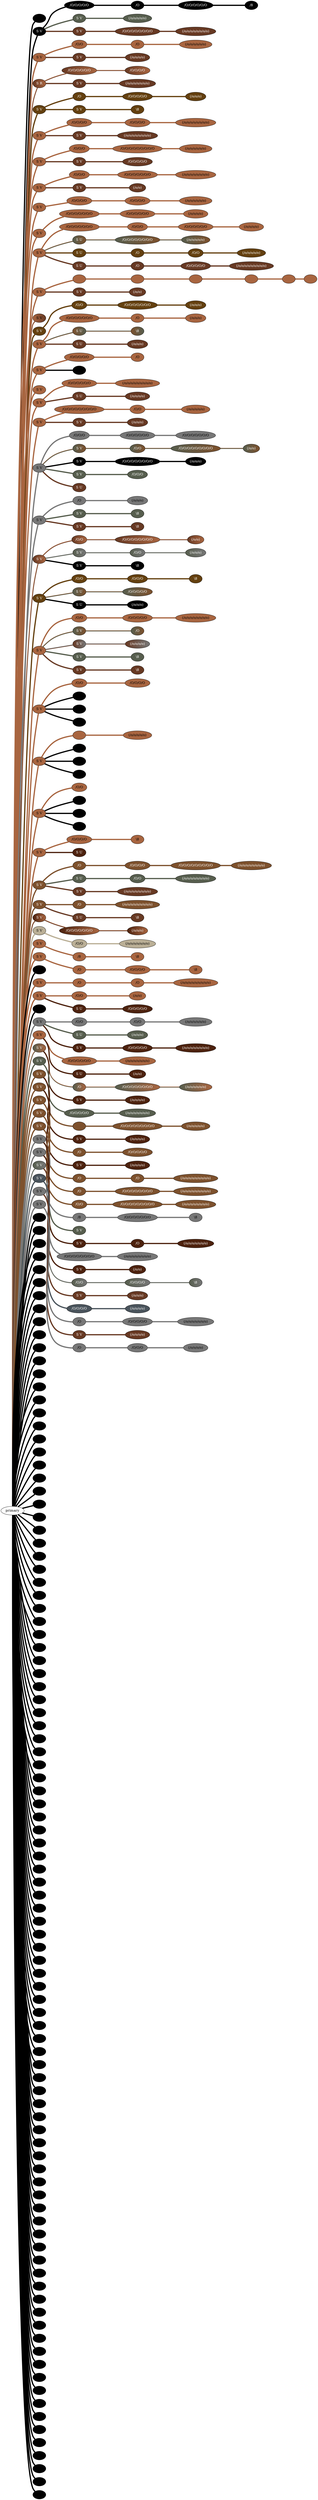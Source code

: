 graph {
 graph [rankdir=LR]
"M1" [qtype="pendant_node", pendant_colors="#000000", pendant_ply="", pendant_attach="", pendant_length="", label=" ", style=filled, fillcolor="#000000", fontcolor="#ffffff"]
"primary" -- "M1" [qtype="pendant_link",penwidth=5,color="#000000"]
"1" [qtype="pendant_node", pendant_colors="#000000", pendant_ply="S", pendant_attach="V", pendant_length="56.5", label="S V", style=filled, fillcolor="#000000", fontcolor="#ffffff"]
"primary" -- "1" [qtype="pendant_link",penwidth=5,color="#000000"]
"1:0" [qtype="knot_node", knot_value="5", knot_type="S", knot_position="8.5", knot_spin="S", label="/O/O/O/O/O", style=filled, fillcolor="#000000" , fontcolor="#ffffff"]
"1" -- "1:0" [qtype="knot_link",penwidth=5,color="#000000"]
"1:1" [qtype="knot_node", knot_value="1", knot_type="S", knot_position="17.5", knot_spin="S", label="/O", style=filled, fillcolor="#000000" , fontcolor="#ffffff"]
"1:0" -- "1:1" [qtype="knot_link",penwidth=5,color="#000000"]
"1:2" [qtype="knot_node", knot_value="6", knot_type="S", knot_position="26.0", knot_spin="S", label="/O/O/O/O/O/O", style=filled, fillcolor="#000000" , fontcolor="#ffffff"]
"1:1" -- "1:2" [qtype="knot_link",penwidth=5,color="#000000"]
"1:3" [qtype="knot_node", knot_value="1", knot_type="E", knot_position="36.0", knot_spin="S", label="/8", style=filled, fillcolor="#000000" , fontcolor="#ffffff"]
"1:2" -- "1:3" [qtype="knot_link",penwidth=5,color="#000000"]
"1s1" [qtype="pendant_node", pendant_colors="#575E4E", pendant_ply="S", pendant_attach="V", pendant_length="45.0", label="S V", style=filled, fillcolor="#575E4E", fontcolor="#ffffff"]
"1" -- "1s1" [qtype="pendant_link",penwidth=5,color="#575E4E"]
"1s1:0" [qtype="knot_node", knot_value="5", knot_type="L", knot_position="15.5", knot_spin="S", label="(/o/o/o/o/o)", style=filled, fillcolor="#575E4E" , fontcolor="#ffffff"]
"1s1" -- "1s1:0" [qtype="knot_link",penwidth=5,color="#575E4E"]
"1s2" [qtype="pendant_node", pendant_colors="#673923", pendant_ply="S", pendant_attach="V", pendant_length="41.5", label="S V", style=filled, fillcolor="#673923", fontcolor="#ffffff"]
"1" -- "1s2" [qtype="pendant_link",penwidth=5,color="#673923"]
"1s2:0" [qtype="knot_node", knot_value="8", knot_type="S", knot_position="4.5", knot_spin="S", label="/O/O/O/O/O/O/O/O", style=filled, fillcolor="#673923" , fontcolor="#ffffff"]
"1s2" -- "1s2:0" [qtype="knot_link",penwidth=5,color="#673923"]
"1s2:1" [qtype="knot_node", knot_value="8", knot_type="L", knot_position="15.5", knot_spin="S", label="(/o/o/o/o/o/o/o/o)", style=filled, fillcolor="#673923" , fontcolor="#ffffff"]
"1s2:0" -- "1s2:1" [qtype="knot_link",penwidth=5,color="#673923"]
"2" [qtype="pendant_node", pendant_colors="#A86540", pendant_ply="S", pendant_attach="V", pendant_length="67.5", label="S V", style=filled, fillcolor="#A86540", fontcolor="#000000"]
"primary" -- "2" [qtype="pendant_link",penwidth=5,color="#A86540"]
"2:0" [qtype="knot_node", knot_value="2", knot_type="S", knot_position="18.0", knot_spin="S", label="/O/O", style=filled, fillcolor="#A86540" , fontcolor="#000000"]
"2" -- "2:0" [qtype="knot_link",penwidth=5,color="#A86540"]
"2:1" [qtype="knot_node", knot_value="1", knot_type="S", knot_position="27.5", knot_spin="S", label="/O", style=filled, fillcolor="#A86540" , fontcolor="#000000"]
"2:0" -- "2:1" [qtype="knot_link",penwidth=5,color="#A86540"]
"2:2" [qtype="knot_node", knot_value="6", knot_type="L", knot_position="37.5", knot_spin="S", label="(/o/o/o/o/o/o)", style=filled, fillcolor="#A86540" , fontcolor="#000000"]
"2:1" -- "2:2" [qtype="knot_link",penwidth=5,color="#A86540"]
"2s1" [qtype="pendant_node", pendant_colors="#673923", pendant_ply="S", pendant_attach="V", pendant_length="51.5", label="S V", style=filled, fillcolor="#673923", fontcolor="#ffffff"]
"2" -- "2s1" [qtype="pendant_link",penwidth=5,color="#673923"]
"2s1:0" [qtype="knot_node", knot_value="4", knot_type="L", knot_position="15.5", knot_spin="S", label="(/o/o/o/o)", style=filled, fillcolor="#673923" , fontcolor="#ffffff"]
"2s1" -- "2s1:0" [qtype="knot_link",penwidth=5,color="#673923"]
"3" [qtype="pendant_node", pendant_colors="#673923:#A86540", pendant_ply="S", pendant_attach="R", pendant_length="70.0", label="S R", style=filled, fillcolor="#673923:#A86540", fontcolor="#ffffff"]
"primary" -- "3" [qtype="pendant_link",penwidth=2,color="#673923:#A86540"]
"3:0" [qtype="knot_node", knot_value="6", knot_type="S", knot_position="18.5", knot_spin="S", label="/O/O/O/O/O/O", style=filled, fillcolor="#673923:#A86540" , fontcolor="#ffffff"]
"3" -- "3:0" [qtype="knot_link",penwidth=2,color="#673923:#A86540"]
"3:1" [qtype="knot_node", knot_value="4", knot_type="S", knot_position="28.0", knot_spin="S", label="/O/O/O/O", style=filled, fillcolor="#673923:#A86540" , fontcolor="#ffffff"]
"3:0" -- "3:1" [qtype="knot_link",penwidth=2,color="#673923:#A86540"]
"3s1" [qtype="pendant_node", pendant_colors="#673923", pendant_ply="S", pendant_attach="V", pendant_length="28.5", label="S V", style=filled, fillcolor="#673923", fontcolor="#ffffff"]
"3" -- "3s1" [qtype="pendant_link",penwidth=5,color="#673923"]
"3s1:0" [qtype="knot_node", knot_value="7", knot_type="L", knot_position="13.5", knot_spin="S", label="(/o/o/o/o/o/o/o)", style=filled, fillcolor="#673923" , fontcolor="#ffffff"]
"3s1" -- "3s1:0" [qtype="knot_link",penwidth=5,color="#673923"]
"4" [qtype="pendant_node", pendant_colors="#64400F", pendant_ply="S", pendant_attach="V", pendant_length="56.5", label="S V", style=filled, fillcolor="#64400F", fontcolor="#ffffff"]
"primary" -- "4" [qtype="pendant_link",penwidth=5,color="#64400F"]
"4:0" [qtype="knot_node", knot_value="1", knot_type="S", knot_position="17.5", knot_spin="S", label="/O", style=filled, fillcolor="#64400F" , fontcolor="#ffffff"]
"4" -- "4:0" [qtype="knot_link",penwidth=5,color="#64400F"]
"4:1" [qtype="knot_node", knot_value="5", knot_type="S", knot_position="26.5", knot_spin="S", label="/O/O/O/O/O", style=filled, fillcolor="#64400F" , fontcolor="#ffffff"]
"4:0" -- "4:1" [qtype="knot_link",penwidth=5,color="#64400F"]
"4:2" [qtype="knot_node", knot_value="3", knot_type="L", knot_position="36.0", knot_spin="S", label="(/o/o/o)", style=filled, fillcolor="#64400F" , fontcolor="#ffffff"]
"4:1" -- "4:2" [qtype="knot_link",penwidth=5,color="#64400F"]
"4s1" [qtype="pendant_node", pendant_colors="#64400F", pendant_ply="S", pendant_attach="V", pendant_length="25.0", label="S V", style=filled, fillcolor="#64400F", fontcolor="#ffffff"]
"4" -- "4s1" [qtype="pendant_link",penwidth=5,color="#64400F"]
"4s1:0" [qtype="knot_node", knot_value="1", knot_type="E", knot_position="16.0", knot_spin="Z", label="\\8", style=filled, fillcolor="#64400F" , fontcolor="#ffffff"]
"4s1" -- "4s1:0" [qtype="knot_link",penwidth=5,color="#64400F"]
"5" [qtype="pendant_node", pendant_colors="#A86540", pendant_ply="S", pendant_attach="V", pendant_length="62.0", label="S V", style=filled, fillcolor="#A86540", fontcolor="#000000"]
"primary" -- "5" [qtype="pendant_link",penwidth=5,color="#A86540"]
"5:0" [qtype="knot_node", knot_value="4", knot_type="S", knot_position="18.0", knot_spin="S", label="/O/O/O/O", style=filled, fillcolor="#A86540" , fontcolor="#000000"]
"5" -- "5:0" [qtype="knot_link",penwidth=5,color="#A86540"]
"5:1" [qtype="knot_node", knot_value="4", knot_type="S", knot_position="27.0", knot_spin="S", label="/O/O/O/O", style=filled, fillcolor="#A86540" , fontcolor="#000000"]
"5:0" -- "5:1" [qtype="knot_link",penwidth=5,color="#A86540"]
"5:2" [qtype="knot_node", knot_value="8", knot_type="L", knot_position="38.0", knot_spin="S", label="(/o/o/o/o/o/o/o/o)", style=filled, fillcolor="#A86540" , fontcolor="#000000"]
"5:1" -- "5:2" [qtype="knot_link",penwidth=5,color="#A86540"]
"5s1" [qtype="pendant_node", pendant_colors="#673923", pendant_ply="S", pendant_attach="V", pendant_length="29.5", label="S V", style=filled, fillcolor="#673923", fontcolor="#ffffff"]
"5" -- "5s1" [qtype="pendant_link",penwidth=5,color="#673923"]
"5s1:0" [qtype="knot_node", knot_value="8", knot_type="L", knot_position="15.0", knot_spin="S", label="(/o/o/o/o/o/o/o/o)", style=filled, fillcolor="#673923" , fontcolor="#ffffff"]
"5s1" -- "5s1:0" [qtype="knot_link",penwidth=5,color="#673923"]
"6" [qtype="pendant_node", pendant_colors="#A86540", pendant_ply="S", pendant_attach="V", pendant_length="54.5", label="S V", style=filled, fillcolor="#A86540", fontcolor="#000000"]
"primary" -- "6" [qtype="pendant_link",penwidth=5,color="#A86540"]
"6:0" [qtype="knot_node", knot_value="3", knot_type="S", knot_position="18.0", knot_spin="S", label="/O/O/O", style=filled, fillcolor="#A86540" , fontcolor="#000000"]
"6" -- "6:0" [qtype="knot_link",penwidth=5,color="#A86540"]
"6:1" [qtype="knot_node", knot_value="9", knot_type="S", knot_position="26.0", knot_spin="S", label="/O/O/O/O/O/O/O/O/O", style=filled, fillcolor="#A86540" , fontcolor="#000000"]
"6:0" -- "6:1" [qtype="knot_link",penwidth=5,color="#A86540"]
"6:2" [qtype="knot_node", knot_value="6", knot_type="L", knot_position="37.0", knot_spin="S", label="(/o/o/o/o/o/o)", style=filled, fillcolor="#A86540" , fontcolor="#000000"]
"6:1" -- "6:2" [qtype="knot_link",penwidth=5,color="#A86540"]
"6s1" [qtype="pendant_node", pendant_colors="#673923", pendant_ply="S", pendant_attach="V", pendant_length="33.5", label="S V", style=filled, fillcolor="#673923", fontcolor="#ffffff"]
"6" -- "6s1" [qtype="pendant_link",penwidth=5,color="#673923"]
"6s1:0" [qtype="knot_node", knot_value="5", knot_type="S", knot_position="14.0", knot_spin="S", label="/O/O/O/O/O", style=filled, fillcolor="#673923" , fontcolor="#ffffff"]
"6s1" -- "6s1:0" [qtype="knot_link",penwidth=5,color="#673923"]
"7" [qtype="pendant_node", pendant_colors="#A86540", pendant_ply="S", pendant_attach="V", pendant_length="52.0", label="S V", style=filled, fillcolor="#A86540", fontcolor="#000000"]
"primary" -- "7" [qtype="pendant_link",penwidth=5,color="#A86540"]
"7:0" [qtype="knot_node", knot_value="3", knot_type="S", knot_position="18.0", knot_spin="S", label="/O/O/O", style=filled, fillcolor="#A86540" , fontcolor="#000000"]
"7" -- "7:0" [qtype="knot_link",penwidth=5,color="#A86540"]
"7:1" [qtype="knot_node", knot_value="7", knot_type="S", knot_position="26.5", knot_spin="S", label="/O/O/O/O/O/O/O", style=filled, fillcolor="#A86540" , fontcolor="#000000"]
"7:0" -- "7:1" [qtype="knot_link",penwidth=5,color="#A86540"]
"7:2" [qtype="knot_node", knot_value="8", knot_type="L", knot_position="36.0", knot_spin="S", label="(/o/o/o/o/o/o/o/o)", style=filled, fillcolor="#A86540" , fontcolor="#000000"]
"7:1" -- "7:2" [qtype="knot_link",penwidth=5,color="#A86540"]
"7s1" [qtype="pendant_node", pendant_colors="#673923", pendant_ply="S", pendant_attach="V", pendant_length="38.0", label="S V", style=filled, fillcolor="#673923", fontcolor="#ffffff"]
"7" -- "7s1" [qtype="pendant_link",penwidth=5,color="#673923"]
"7s1:0" [qtype="knot_node", knot_value="2", knot_type="L", knot_position="14.5", knot_spin="S", label="(/o/o)", style=filled, fillcolor="#673923" , fontcolor="#ffffff"]
"7s1" -- "7s1:0" [qtype="knot_link",penwidth=5,color="#673923"]
"8" [qtype="pendant_node", pendant_colors="#A86540", pendant_ply="S", pendant_attach="V", pendant_length="56.0", label="S V", style=filled, fillcolor="#A86540", fontcolor="#000000"]
"primary" -- "8" [qtype="pendant_link",penwidth=5,color="#A86540"]
"8:0" [qtype="knot_node", knot_value="4", knot_type="S", knot_position="18.0", knot_spin="S", label="/O/O/O/O", style=filled, fillcolor="#A86540" , fontcolor="#000000"]
"8" -- "8:0" [qtype="knot_link",penwidth=5,color="#A86540"]
"8:1" [qtype="knot_node", knot_value="4", knot_type="S", knot_position="27.0", knot_spin="S", label="/O/O/O/O", style=filled, fillcolor="#A86540" , fontcolor="#000000"]
"8:0" -- "8:1" [qtype="knot_link",penwidth=5,color="#A86540"]
"8:2" [qtype="knot_node", knot_value="6", knot_type="L", knot_position="37.5", knot_spin="S", label="(/o/o/o/o/o/o)", style=filled, fillcolor="#A86540" , fontcolor="#000000"]
"8:1" -- "8:2" [qtype="knot_link",penwidth=5,color="#A86540"]
"9" [qtype="pendant_node", pendant_colors="#A86540", pendant_ply="S", pendant_attach="V", pendant_length="53.0", label="S V", style=filled, fillcolor="#A86540", fontcolor="#000000"]
"primary" -- "9" [qtype="pendant_link",penwidth=5,color="#A86540"]
"9:0" [qtype="knot_node", knot_value="7", knot_type="S", knot_position="18.0", knot_spin="S", label="/O/O/O/O/O/O/O", style=filled, fillcolor="#A86540" , fontcolor="#000000"]
"9" -- "9:0" [qtype="knot_link",penwidth=5,color="#A86540"]
"9:1" [qtype="knot_node", knot_value="6", knot_type="S", knot_position="27.0", knot_spin="S", label="/O/O/O/O/O/O", style=filled, fillcolor="#A86540" , fontcolor="#000000"]
"9:0" -- "9:1" [qtype="knot_link",penwidth=5,color="#A86540"]
"9:2" [qtype="knot_node", knot_value="4", knot_type="L", knot_position="37.5", knot_spin="S", label="(/o/o/o/o)", style=filled, fillcolor="#A86540" , fontcolor="#000000"]
"9:1" -- "9:2" [qtype="knot_link",penwidth=5,color="#A86540"]
"10" [qtype="pendant_node", pendant_colors="#A86540", pendant_ply="S", pendant_attach="V", pendant_length="39.5", label="S V", style=filled, fillcolor="#A86540", fontcolor="#000000"]
"primary" -- "10" [qtype="pendant_link",penwidth=5,color="#A86540"]
"10:0" [qtype="knot_node", knot_value="7", knot_type="S", knot_position="7.0", knot_spin="S", label="/O/O/O/O/O/O/O", style=filled, fillcolor="#A86540" , fontcolor="#000000"]
"10" -- "10:0" [qtype="knot_link",penwidth=5,color="#A86540"]
"10:1" [qtype="knot_node", knot_value="3", knot_type="S", knot_position="17.0", knot_spin="S", label="/O/O/O", style=filled, fillcolor="#A86540" , fontcolor="#000000"]
"10:0" -- "10:1" [qtype="knot_link",penwidth=5,color="#A86540"]
"10:2" [qtype="knot_node", knot_value="6", knot_type="S", knot_position="24.0", knot_spin="S", label="/O/O/O/O/O/O", style=filled, fillcolor="#A86540" , fontcolor="#000000"]
"10:1" -- "10:2" [qtype="knot_link",penwidth=5,color="#A86540"]
"10:3" [qtype="knot_node", knot_value="4", knot_type="L", knot_position="33.0", knot_spin="S", label="(/o/o/o/o)", style=filled, fillcolor="#A86540" , fontcolor="#000000"]
"10:2" -- "10:3" [qtype="knot_link",penwidth=5,color="#A86540"]
"10s1" [qtype="pendant_node", pendant_colors="#575E4E:#7D512D", pendant_ply="S", pendant_attach="U", pendant_length="32.5", label="S U", style=filled, fillcolor="#575E4E:#7D512D", fontcolor="#ffffff"]
"10" -- "10s1" [qtype="pendant_link",penwidth=2,color="#575E4E:#7D512D"]
"10s1:0" [qtype="knot_node", knot_value="8", knot_type="S", knot_position="12.0", knot_spin="S", label="/O/O/O/O/O/O/O/O", style=filled, fillcolor="#575E4E:#7D512D" , fontcolor="#ffffff"]
"10s1" -- "10s1:0" [qtype="knot_link",penwidth=2,color="#575E4E:#7D512D"]
"10s1:1" [qtype="knot_node", knot_value="5", knot_type="L", knot_position="21.5", knot_spin="S", label="(/o/o/o/o/o)", style=filled, fillcolor="#575E4E:#7D512D" , fontcolor="#ffffff"]
"10s1:0" -- "10s1:1" [qtype="knot_link",penwidth=2,color="#575E4E:#7D512D"]
"10s2" [qtype="pendant_node", pendant_colors="#64400F", pendant_ply="S", pendant_attach="U", pendant_length="46.5", label="S U", style=filled, fillcolor="#64400F", fontcolor="#ffffff"]
"10" -- "10s2" [qtype="pendant_link",penwidth=5,color="#64400F"]
"10s2:0" [qtype="knot_node", knot_value="1", knot_type="S", knot_position="6.0", knot_spin="S", label="/O", style=filled, fillcolor="#64400F" , fontcolor="#ffffff"]
"10s2" -- "10s2:0" [qtype="knot_link",penwidth=5,color="#64400F"]
"10s2:1" [qtype="knot_node", knot_value="2", knot_type="S", knot_position="13.5", knot_spin="S", label="/O/O", style=filled, fillcolor="#64400F" , fontcolor="#ffffff"]
"10s2:0" -- "10s2:1" [qtype="knot_link",penwidth=5,color="#64400F"]
"10s2:2" [qtype="knot_node", knot_value="5", knot_type="L", knot_position="22.5", knot_spin="S", label="(/o/o/o/o/o)", style=filled, fillcolor="#64400F" , fontcolor="#ffffff"]
"10s2:1" -- "10s2:2" [qtype="knot_link",penwidth=5,color="#64400F"]
"10s3" [qtype="pendant_node", pendant_colors="#673923", pendant_ply="S", pendant_attach="U", pendant_length="42.0", label="S U", style=filled, fillcolor="#673923", fontcolor="#ffffff"]
"10" -- "10s3" [qtype="pendant_link",penwidth=5,color="#673923"]
"10s3:0" [qtype="knot_node", knot_value="1", knot_type="S", knot_position="5.0", knot_spin="S", label="/O", style=filled, fillcolor="#673923" , fontcolor="#ffffff"]
"10s3" -- "10s3:0" [qtype="knot_link",penwidth=5,color="#673923"]
"10s3:1" [qtype="knot_node", knot_value="5", knot_type="S", knot_position="13.0", knot_spin="S", label="/O/O/O/O/O", style=filled, fillcolor="#673923" , fontcolor="#ffffff"]
"10s3:0" -- "10s3:1" [qtype="knot_link",penwidth=5,color="#673923"]
"10s3:2" [qtype="knot_node", knot_value="9", knot_type="L", knot_position="22.0", knot_spin="S", label="(/o/o/o/o/o/o/o/o/o)", style=filled, fillcolor="#673923" , fontcolor="#ffffff"]
"10s3:1" -- "10s3:2" [qtype="knot_link",penwidth=5,color="#673923"]
"11" [qtype="pendant_node", pendant_colors="#A86540", pendant_ply="S", pendant_attach="V", pendant_length="77.5", label="S V", style=filled, fillcolor="#A86540", fontcolor="#000000"]
"primary" -- "11" [qtype="pendant_link",penwidth=5,color="#A86540"]
"11:0" [qtype="knot_node", knot_value="1", knot_type="YPE?", knot_position="0", knot_spin="N", label="", style=filled, fillcolor="#A86540" , fontcolor="#000000"]
"11" -- "11:0" [qtype="knot_link",penwidth=5,color="#A86540"]
"11:1" [qtype="knot_node", knot_value="1", knot_type="IR", knot_position="0", knot_spin="DIR", label="", style=filled, fillcolor="#A86540" , fontcolor="#000000"]
"11:0" -- "11:1" [qtype="knot_link",penwidth=5,color="#A86540"]
"11:2" [qtype="knot_node", knot_value="1", knot_type="YPE?", knot_position="0", knot_spin="N", label="", style=filled, fillcolor="#A86540" , fontcolor="#000000"]
"11:1" -- "11:2" [qtype="knot_link",penwidth=5,color="#A86540"]
"11:3" [qtype="knot_node", knot_value="1", knot_type="IR", knot_position="0", knot_spin="DIR", label="", style=filled, fillcolor="#A86540" , fontcolor="#000000"]
"11:2" -- "11:3" [qtype="knot_link",penwidth=5,color="#A86540"]
"11:4" [qtype="knot_node", knot_value="1", knot_type="YPE?", knot_position="0", knot_spin="N", label="", style=filled, fillcolor="#A86540" , fontcolor="#000000"]
"11:3" -- "11:4" [qtype="knot_link",penwidth=5,color="#A86540"]
"11:5" [qtype="knot_node", knot_value="1", knot_type="IR", knot_position="0", knot_spin="DIR", label="", style=filled, fillcolor="#A86540" , fontcolor="#000000"]
"11:4" -- "11:5" [qtype="knot_link",penwidth=5,color="#A86540"]
"11s1" [qtype="pendant_node", pendant_colors="#673923", pendant_ply="S", pendant_attach="V", pendant_length="39.0", label="S V", style=filled, fillcolor="#673923", fontcolor="#ffffff"]
"11" -- "11s1" [qtype="pendant_link",penwidth=5,color="#673923"]
"11s1:0" [qtype="knot_node", knot_value="2", knot_type="L", knot_position="13.0", knot_spin="S", label="(/o/o)", style=filled, fillcolor="#673923" , fontcolor="#ffffff"]
"11s1" -- "11s1:0" [qtype="knot_link",penwidth=5,color="#673923"]
"12" [qtype="pendant_node", pendant_colors="#A86540:#673923", pendant_ply="S", pendant_attach="V", pendant_length="12.0", label="S V", style=filled, fillcolor="#A86540:#673923", fontcolor="#000000"]
"primary" -- "12" [qtype="pendant_link",penwidth=2,color="#A86540:#673923"]
"13" [qtype="pendant_node", pendant_colors="#64400F", pendant_ply="S", pendant_attach="V", pendant_length="53.5", label="S V", style=filled, fillcolor="#64400F", fontcolor="#ffffff"]
"primary" -- "13" [qtype="pendant_link",penwidth=5,color="#64400F"]
"13:0" [qtype="knot_node", knot_value="2", knot_type="S", knot_position="18.5", knot_spin="S", label="/O/O", style=filled, fillcolor="#64400F" , fontcolor="#ffffff"]
"13" -- "13:0" [qtype="knot_link",penwidth=5,color="#64400F"]
"13:1" [qtype="knot_node", knot_value="7", knot_type="S", knot_position="26.5", knot_spin="S", label="/O/O/O/O/O/O/O", style=filled, fillcolor="#64400F" , fontcolor="#ffffff"]
"13:0" -- "13:1" [qtype="knot_link",penwidth=5,color="#64400F"]
"13:2" [qtype="knot_node", knot_value="3", knot_type="L", knot_position="35.0", knot_spin="S", label="(/o/o/o)", style=filled, fillcolor="#64400F" , fontcolor="#ffffff"]
"13:1" -- "13:2" [qtype="knot_link",penwidth=5,color="#64400F"]
"14" [qtype="pendant_node", pendant_colors="#A86540", pendant_ply="S", pendant_attach="V", pendant_length="66.5", label="S V", style=filled, fillcolor="#A86540", fontcolor="#000000"]
"primary" -- "14" [qtype="pendant_link",penwidth=5,color="#A86540"]
"14:0" [qtype="knot_node", knot_value="7", knot_type="S", knot_position="18.5", knot_spin="S", label="/O/O/O/O/O/O/O", style=filled, fillcolor="#A86540" , fontcolor="#000000"]
"14" -- "14:0" [qtype="knot_link",penwidth=5,color="#A86540"]
"14:1" [qtype="knot_node", knot_value="1", knot_type="S", knot_position="27.5", knot_spin="S", label="/O", style=filled, fillcolor="#A86540" , fontcolor="#000000"]
"14:0" -- "14:1" [qtype="knot_link",penwidth=5,color="#A86540"]
"14:2" [qtype="knot_node", knot_value="3", knot_type="L", knot_position="33.0", knot_spin="S", label="(/o/o/o)", style=filled, fillcolor="#A86540" , fontcolor="#000000"]
"14:1" -- "14:2" [qtype="knot_link",penwidth=5,color="#A86540"]
"14s1" [qtype="pendant_node", pendant_colors="#7D512D:#575E4E", pendant_ply="S", pendant_attach="U", pendant_length="35.0", label="S U", style=filled, fillcolor="#7D512D:#575E4E", fontcolor="#ffffff"]
"14" -- "14s1" [qtype="pendant_link",penwidth=2,color="#7D512D:#575E4E"]
"14s1:0" [qtype="knot_node", knot_value="1", knot_type="E", knot_position="130.0", knot_spin="Z", label="\\8", style=filled, fillcolor="#7D512D:#575E4E" , fontcolor="#ffffff"]
"14s1" -- "14s1:0" [qtype="knot_link",penwidth=2,color="#7D512D:#575E4E"]
"14s2" [qtype="pendant_node", pendant_colors="#673923", pendant_ply="S", pendant_attach="U", pendant_length="35.0", label="S U", style=filled, fillcolor="#673923", fontcolor="#ffffff"]
"14" -- "14s2" [qtype="pendant_link",penwidth=5,color="#673923"]
"14s2:0" [qtype="knot_node", knot_value="3", knot_type="L", knot_position="12.5", knot_spin="S", label="(/o/o/o)", style=filled, fillcolor="#673923" , fontcolor="#ffffff"]
"14s2" -- "14s2:0" [qtype="knot_link",penwidth=5,color="#673923"]
"15" [qtype="pendant_node", pendant_colors="#A86540", pendant_ply="S", pendant_attach="V", pendant_length="71.5", label="S V", style=filled, fillcolor="#A86540", fontcolor="#000000"]
"primary" -- "15" [qtype="pendant_link",penwidth=5,color="#A86540"]
"15:0" [qtype="knot_node", knot_value="5", knot_type="S", knot_position="18.5", knot_spin="S", label="/O/O/O/O/O", style=filled, fillcolor="#A86540" , fontcolor="#000000"]
"15" -- "15:0" [qtype="knot_link",penwidth=5,color="#A86540"]
"15:1" [qtype="knot_node", knot_value="1", knot_type="S", knot_position="28.0", knot_spin="S", label="/O", style=filled, fillcolor="#A86540" , fontcolor="#000000"]
"15:0" -- "15:1" [qtype="knot_link",penwidth=5,color="#A86540"]
"15s1" [qtype="pendant_node", pendant_colors="#000000", pendant_ply="", pendant_attach="", pendant_length="", label=" ", style=filled, fillcolor="#000000", fontcolor="#ffffff"]
"15" -- "15s1" [qtype="pendant_link",penwidth=5,color="#000000"]
"16" [qtype="pendant_node", pendant_colors="#A86540", pendant_ply="S", pendant_attach="V", pendant_length="14.5", label="S V", style=filled, fillcolor="#A86540", fontcolor="#000000"]
"primary" -- "16" [qtype="pendant_link",penwidth=5,color="#A86540"]
"17" [qtype="pendant_node", pendant_colors="#A86540", pendant_ply="S", pendant_attach="V", pendant_length="60.0", label="S V", style=filled, fillcolor="#A86540", fontcolor="#000000"]
"primary" -- "17" [qtype="pendant_link",penwidth=5,color="#A86540"]
"17:0" [qtype="knot_node", knot_value="6", knot_type="S", knot_position="18.5", knot_spin="S", label="/O/O/O/O/O/O", style=filled, fillcolor="#A86540" , fontcolor="#000000"]
"17" -- "17:0" [qtype="knot_link",penwidth=5,color="#A86540"]
"17:1" [qtype="knot_node", knot_value="9", knot_type="L", knot_position="34.5", knot_spin="S", label="(/o/o/o/o/o/o/o/o/o)", style=filled, fillcolor="#A86540" , fontcolor="#000000"]
"17:0" -- "17:1" [qtype="knot_link",penwidth=5,color="#A86540"]
"17s1" [qtype="pendant_node", pendant_colors="#673923", pendant_ply="S", pendant_attach="U", pendant_length="68.0", label="S U", style=filled, fillcolor="#673923", fontcolor="#ffffff"]
"17" -- "17s1" [qtype="pendant_link",penwidth=5,color="#673923"]
"17s1:0" [qtype="knot_node", knot_value="4", knot_type="L", knot_position="11.5", knot_spin="S", label="(/o/o/o/o)", style=filled, fillcolor="#673923" , fontcolor="#ffffff"]
"17s1" -- "17s1:0" [qtype="knot_link",penwidth=5,color="#673923"]
"18" [qtype="pendant_node", pendant_colors="#A86540", pendant_ply="S", pendant_attach="V", pendant_length="55.0", label="S V", style=filled, fillcolor="#A86540", fontcolor="#000000"]
"primary" -- "18" [qtype="pendant_link",penwidth=5,color="#A86540"]
"18:0" [qtype="knot_node", knot_value="9", knot_type="S", knot_position="18.0", knot_spin="S", label="/O/O/O/O/O/O/O/O/O", style=filled, fillcolor="#A86540" , fontcolor="#000000"]
"18" -- "18:0" [qtype="knot_link",penwidth=5,color="#A86540"]
"18:1" [qtype="knot_node", knot_value="2", knot_type="S", knot_position="26.5", knot_spin="S", label="/O/O", style=filled, fillcolor="#A86540" , fontcolor="#000000"]
"18:0" -- "18:1" [qtype="knot_link",penwidth=5,color="#A86540"]
"18:2" [qtype="knot_node", knot_value="5", knot_type="L", knot_position="35.5", knot_spin="S", label="(/o/o/o/o/o)", style=filled, fillcolor="#A86540" , fontcolor="#000000"]
"18:1" -- "18:2" [qtype="knot_link",penwidth=5,color="#A86540"]
"18s1" [qtype="pendant_node", pendant_colors="#673923", pendant_ply="S", pendant_attach="V", pendant_length="63.5", label="S V", style=filled, fillcolor="#673923", fontcolor="#ffffff"]
"18" -- "18s1" [qtype="pendant_link",penwidth=5,color="#673923"]
"18s1:0" [qtype="knot_node", knot_value="3", knot_type="L", knot_position="12.5", knot_spin="S", label="(/o/o/o)", style=filled, fillcolor="#673923" , fontcolor="#ffffff"]
"18s1" -- "18s1:0" [qtype="knot_link",penwidth=5,color="#673923"]
"19" [qtype="pendant_node", pendant_colors="#777777", pendant_ply="S", pendant_attach="V", pendant_length="59.5", label="S V", style=filled, fillcolor="#777777", fontcolor="#000000"]
"primary" -- "19" [qtype="pendant_link",penwidth=5,color="#777777"]
"19:0" [qtype="knot_node", knot_value="3", knot_type="S", knot_position="8.5", knot_spin="S", label="/O/O/O", style=filled, fillcolor="#777777" , fontcolor="#000000"]
"19" -- "19:0" [qtype="knot_link",penwidth=5,color="#777777"]
"19:1" [qtype="knot_node", knot_value="6", knot_type="S", knot_position="17.0", knot_spin="S", label="/O/O/O/O/O/O", style=filled, fillcolor="#777777" , fontcolor="#000000"]
"19:0" -- "19:1" [qtype="knot_link",penwidth=5,color="#777777"]
"19:2" [qtype="knot_node", knot_value="7", knot_type="S", knot_position="26.0", knot_spin="S", label="/O/O/O/O/O/O/O", style=filled, fillcolor="#777777" , fontcolor="#000000"]
"19:1" -- "19:2" [qtype="knot_link",penwidth=5,color="#777777"]
"19s1" [qtype="pendant_node", pendant_colors="#575E4E:#7D512D", pendant_ply="S", pendant_attach="V", pendant_length="41.0", label="S V", style=filled, fillcolor="#575E4E:#7D512D", fontcolor="#ffffff"]
"19" -- "19s1" [qtype="pendant_link",penwidth=2,color="#575E4E:#7D512D"]
"19s1:0" [qtype="knot_node", knot_value="2", knot_type="S", knot_position="4.0", knot_spin="S", label="/O/O", style=filled, fillcolor="#575E4E:#7D512D" , fontcolor="#ffffff"]
"19s1" -- "19s1:0" [qtype="knot_link",penwidth=2,color="#575E4E:#7D512D"]
"19s1:1" [qtype="knot_node", knot_value="9", knot_type="S", knot_position="12.0", knot_spin="S", label="/O/O/O/O/O/O/O/O/O", style=filled, fillcolor="#575E4E:#7D512D" , fontcolor="#ffffff"]
"19s1:0" -- "19s1:1" [qtype="knot_link",penwidth=2,color="#575E4E:#7D512D"]
"19s1:2" [qtype="knot_node", knot_value="2", knot_type="L", knot_position="20.0", knot_spin="S", label="(/o/o)", style=filled, fillcolor="#575E4E:#7D512D" , fontcolor="#ffffff"]
"19s1:1" -- "19s1:2" [qtype="knot_link",penwidth=2,color="#575E4E:#7D512D"]
"19s2" [qtype="pendant_node", pendant_colors="#000000", pendant_ply="S", pendant_attach="V", pendant_length="29.5", label="S V", style=filled, fillcolor="#000000", fontcolor="#ffffff"]
"19" -- "19s2" [qtype="pendant_link",penwidth=5,color="#000000"]
"19s2:0" [qtype="knot_node", knot_value="8", knot_type="S", knot_position="4.0", knot_spin="S", label="/O/O/O/O/O/O/O/O", style=filled, fillcolor="#000000" , fontcolor="#ffffff"]
"19s2" -- "19s2:0" [qtype="knot_link",penwidth=5,color="#000000"]
"19s2:1" [qtype="knot_node", knot_value="3", knot_type="L", knot_position="12.5", knot_spin="S", label="(/o/o/o)", style=filled, fillcolor="#000000" , fontcolor="#ffffff"]
"19s2:0" -- "19s2:1" [qtype="knot_link",penwidth=5,color="#000000"]
"19s3" [qtype="pendant_node", pendant_colors="#575E4E", pendant_ply="S", pendant_attach="V", pendant_length="33.5", label="S V", style=filled, fillcolor="#575E4E", fontcolor="#ffffff"]
"19" -- "19s3" [qtype="pendant_link",penwidth=5,color="#575E4E"]
"19s3:0" [qtype="knot_node", knot_value="3", knot_type="S", knot_position="4.5", knot_spin="S", label="/O/O/O", style=filled, fillcolor="#575E4E" , fontcolor="#ffffff"]
"19s3" -- "19s3:0" [qtype="knot_link",penwidth=5,color="#575E4E"]
"19s4" [qtype="pendant_node", pendant_colors="#673923", pendant_ply="S", pendant_attach="U", pendant_length="1.5", label="S U", style=filled, fillcolor="#673923", fontcolor="#ffffff"]
"19" -- "19s4" [qtype="pendant_link",penwidth=5,color="#673923"]
"20" [qtype="pendant_node", pendant_colors="#777777", pendant_ply="S", pendant_attach="V", pendant_length="69.0", label="S V", style=filled, fillcolor="#777777", fontcolor="#000000"]
"primary" -- "20" [qtype="pendant_link",penwidth=5,color="#777777"]
"20:0" [qtype="knot_node", knot_value="1", knot_type="S", knot_position="17.5", knot_spin="S", label="/O", style=filled, fillcolor="#777777" , fontcolor="#000000"]
"20" -- "20:0" [qtype="knot_link",penwidth=5,color="#777777"]
"20:1" [qtype="knot_node", knot_value="3", knot_type="L", knot_position="35.0", knot_spin="S", label="(/o/o/o)", style=filled, fillcolor="#777777" , fontcolor="#000000"]
"20:0" -- "20:1" [qtype="knot_link",penwidth=5,color="#777777"]
"20s1" [qtype="pendant_node", pendant_colors="#575E4E", pendant_ply="S", pendant_attach="V", pendant_length="25.0", label="S V", style=filled, fillcolor="#575E4E", fontcolor="#ffffff"]
"20" -- "20s1" [qtype="pendant_link",penwidth=5,color="#575E4E"]
"20s1:0" [qtype="knot_node", knot_value="1", knot_type="E", knot_position="11.5", knot_spin="Z", label="\\8", style=filled, fillcolor="#575E4E" , fontcolor="#ffffff"]
"20s1" -- "20s1:0" [qtype="knot_link",penwidth=5,color="#575E4E"]
"20s2" [qtype="pendant_node", pendant_colors="#673923", pendant_ply="S", pendant_attach="V", pendant_length="43.0", label="S V", style=filled, fillcolor="#673923", fontcolor="#ffffff"]
"20" -- "20s2" [qtype="pendant_link",penwidth=5,color="#673923"]
"20s2:0" [qtype="knot_node", knot_value="1", knot_type="E", knot_position="12.0", knot_spin="Z", label="\\8", style=filled, fillcolor="#673923" , fontcolor="#ffffff"]
"20s2" -- "20s2:0" [qtype="knot_link",penwidth=5,color="#673923"]
"21" [qtype="pendant_node", pendant_colors="#673923:#A86540", pendant_ply="S", pendant_attach="V", pendant_length="62.0", label="S V", style=filled, fillcolor="#673923:#A86540", fontcolor="#ffffff"]
"primary" -- "21" [qtype="pendant_link",penwidth=2,color="#673923:#A86540"]
"21:0" [qtype="knot_node", knot_value="2", knot_type="S", knot_position="20.0", knot_spin="S", label="/O/O", style=filled, fillcolor="#673923:#A86540" , fontcolor="#ffffff"]
"21" -- "21:0" [qtype="knot_link",penwidth=2,color="#673923:#A86540"]
"21:1" [qtype="knot_node", knot_value="8", knot_type="S", knot_position="29.0", knot_spin="S", label="/O/O/O/O/O/O/O/O", style=filled, fillcolor="#673923:#A86540" , fontcolor="#ffffff"]
"21:0" -- "21:1" [qtype="knot_link",penwidth=2,color="#673923:#A86540"]
"21:2" [qtype="knot_node", knot_value="2", knot_type="L", knot_position="37.5", knot_spin="S", label="(/o/o)", style=filled, fillcolor="#673923:#A86540" , fontcolor="#ffffff"]
"21:1" -- "21:2" [qtype="knot_link",penwidth=2,color="#673923:#A86540"]
"21s1" [qtype="pendant_node", pendant_colors="#575E4E:#777777", pendant_ply="S", pendant_attach="V", pendant_length="52.0", label="S V", style=filled, fillcolor="#575E4E:#777777", fontcolor="#ffffff"]
"21" -- "21s1" [qtype="pendant_link",penwidth=2,color="#575E4E:#777777"]
"21s1:0" [qtype="knot_node", knot_value="2", knot_type="S", knot_position="3.5", knot_spin="S", label="/O/O", style=filled, fillcolor="#575E4E:#777777" , fontcolor="#ffffff"]
"21s1" -- "21s1:0" [qtype="knot_link",penwidth=2,color="#575E4E:#777777"]
"21s1:1" [qtype="knot_node", knot_value="3", knot_type="L", knot_position="15.0", knot_spin="S", label="(/o/o/o)", style=filled, fillcolor="#575E4E:#777777" , fontcolor="#ffffff"]
"21s1:0" -- "21s1:1" [qtype="knot_link",penwidth=2,color="#575E4E:#777777"]
"21s2" [qtype="pendant_node", pendant_colors="#000000", pendant_ply="S", pendant_attach="V", pendant_length="40.0", label="S V", style=filled, fillcolor="#000000", fontcolor="#ffffff"]
"21" -- "21s2" [qtype="pendant_link",penwidth=5,color="#000000"]
"21s2:0" [qtype="knot_node", knot_value="1", knot_type="E", knot_position="11.5", knot_spin="Z", label="\\8", style=filled, fillcolor="#000000" , fontcolor="#ffffff"]
"21s2" -- "21s2:0" [qtype="knot_link",penwidth=5,color="#000000"]
"22" [qtype="pendant_node", pendant_colors="#64400F", pendant_ply="S", pendant_attach="V", pendant_length="59.5", label="S V", style=filled, fillcolor="#64400F", fontcolor="#ffffff"]
"primary" -- "22" [qtype="pendant_link",penwidth=5,color="#64400F"]
"22:0" [qtype="knot_node", knot_value="2", knot_type="S", knot_position="18.0", knot_spin="S", label="/O/O", style=filled, fillcolor="#64400F" , fontcolor="#ffffff"]
"22" -- "22:0" [qtype="knot_link",penwidth=5,color="#64400F"]
"22:1" [qtype="knot_node", knot_value="3", knot_type="S", knot_position="27.0", knot_spin="S", label="/O/O/O", style=filled, fillcolor="#64400F" , fontcolor="#ffffff"]
"22:0" -- "22:1" [qtype="knot_link",penwidth=5,color="#64400F"]
"22:2" [qtype="knot_node", knot_value="1", knot_type="E", knot_position="35.0", knot_spin="Z", label="\\8", style=filled, fillcolor="#64400F" , fontcolor="#ffffff"]
"22:1" -- "22:2" [qtype="knot_link",penwidth=5,color="#64400F"]
"22s1" [qtype="pendant_node", pendant_colors="#575E4E:#7D512D", pendant_ply="S", pendant_attach="U", pendant_length="36.0", label="S U", style=filled, fillcolor="#575E4E:#7D512D", fontcolor="#ffffff"]
"22" -- "22s1" [qtype="pendant_link",penwidth=2,color="#575E4E:#7D512D"]
"22s1:0" [qtype="knot_node", knot_value="5", knot_type="S", knot_position="3.0", knot_spin="S", label="/O/O/O/O/O", style=filled, fillcolor="#575E4E:#7D512D" , fontcolor="#ffffff"]
"22s1" -- "22s1:0" [qtype="knot_link",penwidth=2,color="#575E4E:#7D512D"]
"22s2" [qtype="pendant_node", pendant_colors="#000000", pendant_ply="S", pendant_attach="U", pendant_length="40.5", label="S U", style=filled, fillcolor="#000000", fontcolor="#ffffff"]
"22" -- "22s2" [qtype="pendant_link",penwidth=5,color="#000000"]
"22s2:0" [qtype="knot_node", knot_value="3", knot_type="L", knot_position="13.0", knot_spin="S", label="(/o/o/o)", style=filled, fillcolor="#000000" , fontcolor="#ffffff"]
"22s2" -- "22s2:0" [qtype="knot_link",penwidth=5,color="#000000"]
"23" [qtype="pendant_node", pendant_colors="#A86540", pendant_ply="S", pendant_attach="V", pendant_length="51.5", label="S V", style=filled, fillcolor="#A86540", fontcolor="#000000"]
"primary" -- "23" [qtype="pendant_link",penwidth=5,color="#A86540"]
"23:0" [qtype="knot_node", knot_value="2", knot_type="S", knot_position="18.0", knot_spin="S", label="/O/O", style=filled, fillcolor="#A86540" , fontcolor="#000000"]
"23" -- "23:0" [qtype="knot_link",penwidth=5,color="#A86540"]
"23:1" [qtype="knot_node", knot_value="5", knot_type="S", knot_position="27.0", knot_spin="S", label="/O/O/O/O/O", style=filled, fillcolor="#A86540" , fontcolor="#000000"]
"23:0" -- "23:1" [qtype="knot_link",penwidth=5,color="#A86540"]
"23:2" [qtype="knot_node", knot_value="8", knot_type="L", knot_position="35.0", knot_spin="S", label="(/o/o/o/o/o/o/o/o)", style=filled, fillcolor="#A86540" , fontcolor="#000000"]
"23:1" -- "23:2" [qtype="knot_link",penwidth=5,color="#A86540"]
"23s1" [qtype="pendant_node", pendant_colors="#575E4E:#7D512D", pendant_ply="S", pendant_attach="V", pendant_length="44.0", label="S V", style=filled, fillcolor="#575E4E:#7D512D", fontcolor="#ffffff"]
"23" -- "23s1" [qtype="pendant_link",penwidth=2,color="#575E4E:#7D512D"]
"23s1:0" [qtype="knot_node", knot_value="1", knot_type="S", knot_position="45.0", knot_spin="S", label="/O", style=filled, fillcolor="#575E4E:#7D512D" , fontcolor="#ffffff"]
"23s1" -- "23s1:0" [qtype="knot_link",penwidth=2,color="#575E4E:#7D512D"]
"23s2" [qtype="pendant_node", pendant_colors="#673923:#777777", pendant_ply="S", pendant_attach="V", pendant_length="38.5", label="S V", style=filled, fillcolor="#673923:#777777", fontcolor="#ffffff"]
"23" -- "23s2" [qtype="pendant_link",penwidth=2,color="#673923:#777777"]
"23s2:0" [qtype="knot_node", knot_value="4", knot_type="L", knot_position="13.5", knot_spin="S", label="(/o/o/o/o)", style=filled, fillcolor="#673923:#777777" , fontcolor="#ffffff"]
"23s2" -- "23s2:0" [qtype="knot_link",penwidth=2,color="#673923:#777777"]
"23s3" [qtype="pendant_node", pendant_colors="#575E4E", pendant_ply="S", pendant_attach="V", pendant_length="26.5", label="S V", style=filled, fillcolor="#575E4E", fontcolor="#ffffff"]
"23" -- "23s3" [qtype="pendant_link",penwidth=5,color="#575E4E"]
"23s3:0" [qtype="knot_node", knot_value="1", knot_type="E", knot_position="12.5", knot_spin="Z", label="\\8", style=filled, fillcolor="#575E4E" , fontcolor="#ffffff"]
"23s3" -- "23s3:0" [qtype="knot_link",penwidth=5,color="#575E4E"]
"23s4" [qtype="pendant_node", pendant_colors="#673923", pendant_ply="S", pendant_attach="V", pendant_length="46.5", label="S V", style=filled, fillcolor="#673923", fontcolor="#ffffff"]
"23" -- "23s4" [qtype="pendant_link",penwidth=5,color="#673923"]
"23s4:0" [qtype="knot_node", knot_value="1", knot_type="E", knot_position="13.0", knot_spin="Z", label="\\8", style=filled, fillcolor="#673923" , fontcolor="#ffffff"]
"23s4" -- "23s4:0" [qtype="knot_link",penwidth=5,color="#673923"]
"24" [qtype="pendant_node", pendant_colors="#A86540", pendant_ply="S", pendant_attach="V", pendant_length="62.0", label="S V", style=filled, fillcolor="#A86540", fontcolor="#000000"]
"primary" -- "24" [qtype="pendant_link",penwidth=5,color="#A86540"]
"24:0" [qtype="knot_node", knot_value="2", knot_type="S", knot_position="18.5", knot_spin="S", label="/O/O", style=filled, fillcolor="#A86540" , fontcolor="#000000"]
"24" -- "24:0" [qtype="knot_link",penwidth=5,color="#A86540"]
"24:1" [qtype="knot_node", knot_value="4", knot_type="S", knot_position="26.5", knot_spin="S", label="/O/O/O/O", style=filled, fillcolor="#A86540" , fontcolor="#000000"]
"24:0" -- "24:1" [qtype="knot_link",penwidth=5,color="#A86540"]
"24s1" [qtype="pendant_node", pendant_colors="#000000", pendant_ply="", pendant_attach="", pendant_length="", label=" ", style=filled, fillcolor="#000000", fontcolor="#ffffff"]
"24" -- "24s1" [qtype="pendant_link",penwidth=5,color="#000000"]
"24s2" [qtype="pendant_node", pendant_colors="#000000", pendant_ply="", pendant_attach="", pendant_length="", label=" ", style=filled, fillcolor="#000000", fontcolor="#ffffff"]
"24" -- "24s2" [qtype="pendant_link",penwidth=5,color="#000000"]
"24s3" [qtype="pendant_node", pendant_colors="#000000", pendant_ply="", pendant_attach="", pendant_length="", label=" ", style=filled, fillcolor="#000000", fontcolor="#ffffff"]
"24" -- "24s3" [qtype="pendant_link",penwidth=5,color="#000000"]
"25" [qtype="pendant_node", pendant_colors="#A86540", pendant_ply="S", pendant_attach="V", pendant_length="67.0", label="S V", style=filled, fillcolor="#A86540", fontcolor="#000000"]
"primary" -- "25" [qtype="pendant_link",penwidth=5,color="#A86540"]
"25:0" [qtype="knot_node", knot_value="1", knot_type="URNS?L", knot_position="0", knot_spin="S", label="", style=filled, fillcolor="#A86540" , fontcolor="#000000"]
"25" -- "25:0" [qtype="knot_link",penwidth=5,color="#A86540"]
"25:1" [qtype="knot_node", knot_value="5", knot_type="L", knot_position="36.0", knot_spin="S", label="(/o/o/o/o/o)", style=filled, fillcolor="#A86540" , fontcolor="#000000"]
"25:0" -- "25:1" [qtype="knot_link",penwidth=5,color="#A86540"]
"25s1" [qtype="pendant_node", pendant_colors="#000000", pendant_ply="", pendant_attach="", pendant_length="", label=" ", style=filled, fillcolor="#000000", fontcolor="#ffffff"]
"25" -- "25s1" [qtype="pendant_link",penwidth=5,color="#000000"]
"25s2" [qtype="pendant_node", pendant_colors="#000000", pendant_ply="", pendant_attach="", pendant_length="", label=" ", style=filled, fillcolor="#000000", fontcolor="#ffffff"]
"25" -- "25s2" [qtype="pendant_link",penwidth=5,color="#000000"]
"25s3" [qtype="pendant_node", pendant_colors="#000000", pendant_ply="", pendant_attach="", pendant_length="", label=" ", style=filled, fillcolor="#000000", fontcolor="#ffffff"]
"25" -- "25s3" [qtype="pendant_link",penwidth=5,color="#000000"]
"26" [qtype="pendant_node", pendant_colors="#A86540", pendant_ply="S", pendant_attach="V", pendant_length="74.0", label="S V", style=filled, fillcolor="#A86540", fontcolor="#000000"]
"primary" -- "26" [qtype="pendant_link",penwidth=5,color="#A86540"]
"26:0" [qtype="knot_node", knot_value="2", knot_type="S", knot_position="18.0", knot_spin="S", label="/O/O", style=filled, fillcolor="#A86540" , fontcolor="#000000"]
"26" -- "26:0" [qtype="knot_link",penwidth=5,color="#A86540"]
"26s1" [qtype="pendant_node", pendant_colors="#000000", pendant_ply="", pendant_attach="", pendant_length="", label=" ", style=filled, fillcolor="#000000", fontcolor="#ffffff"]
"26" -- "26s1" [qtype="pendant_link",penwidth=5,color="#000000"]
"26s2" [qtype="pendant_node", pendant_colors="#000000", pendant_ply="", pendant_attach="", pendant_length="", label=" ", style=filled, fillcolor="#000000", fontcolor="#ffffff"]
"26" -- "26s2" [qtype="pendant_link",penwidth=5,color="#000000"]
"26s3" [qtype="pendant_node", pendant_colors="#000000", pendant_ply="", pendant_attach="", pendant_length="", label=" ", style=filled, fillcolor="#000000", fontcolor="#ffffff"]
"26" -- "26s3" [qtype="pendant_link",penwidth=5,color="#000000"]
"27" [qtype="pendant_node", pendant_colors="#A86540", pendant_ply="S", pendant_attach="V", pendant_length="71.0", label="S V", style=filled, fillcolor="#A86540", fontcolor="#000000"]
"primary" -- "27" [qtype="pendant_link",penwidth=5,color="#A86540"]
"27:0" [qtype="knot_node", knot_value="4", knot_type="S", knot_position="18.0", knot_spin="S", label="/O/O/O/O", style=filled, fillcolor="#A86540" , fontcolor="#000000"]
"27" -- "27:0" [qtype="knot_link",penwidth=5,color="#A86540"]
"27:1" [qtype="knot_node", knot_value="1", knot_type="E", knot_position="35.0", knot_spin="Z", label="\\8", style=filled, fillcolor="#A86540" , fontcolor="#000000"]
"27:0" -- "27:1" [qtype="knot_link",penwidth=5,color="#A86540"]
"27s1" [qtype="pendant_node", pendant_colors="#4D220E", pendant_ply="S", pendant_attach="U", pendant_length="7.0", label="S U", style=filled, fillcolor="#4D220E", fontcolor="#ffffff"]
"27" -- "27s1" [qtype="pendant_link",penwidth=5,color="#4D220E"]
"28" [qtype="pendant_node", pendant_colors="#7D512D", pendant_ply="S", pendant_attach="V", pendant_length="48.5", label="S V", style=filled, fillcolor="#7D512D", fontcolor="#ffffff"]
"primary" -- "28" [qtype="pendant_link",penwidth=5,color="#7D512D"]
"28:0" [qtype="knot_node", knot_value="1", knot_type="S", knot_position="8.0", knot_spin="S", label="/O", style=filled, fillcolor="#7D512D" , fontcolor="#ffffff"]
"28" -- "28:0" [qtype="knot_link",penwidth=5,color="#7D512D"]
"28:1" [qtype="knot_node", knot_value="4", knot_type="S", knot_position="16.5", knot_spin="S", label="/O/O/O/O", style=filled, fillcolor="#7D512D" , fontcolor="#ffffff"]
"28:0" -- "28:1" [qtype="knot_link",penwidth=5,color="#7D512D"]
"28:2" [qtype="knot_node", knot_value="9", knot_type="S", knot_position="25.0", knot_spin="S", label="/O/O/O/O/O/O/O/O/O", style=filled, fillcolor="#7D512D" , fontcolor="#ffffff"]
"28:1" -- "28:2" [qtype="knot_link",penwidth=5,color="#7D512D"]
"28:3" [qtype="knot_node", knot_value="8", knot_type="L", knot_position="35.0", knot_spin="S", label="(/o/o/o/o/o/o/o/o)", style=filled, fillcolor="#7D512D" , fontcolor="#ffffff"]
"28:2" -- "28:3" [qtype="knot_link",penwidth=5,color="#7D512D"]
"28s1" [qtype="pendant_node", pendant_colors="#575E4E", pendant_ply="S", pendant_attach="U", pendant_length="24.5", label="S U", style=filled, fillcolor="#575E4E", fontcolor="#ffffff"]
"28" -- "28s1" [qtype="pendant_link",penwidth=5,color="#575E4E"]
"28s1:0" [qtype="knot_node", knot_value="2", knot_type="S", knot_position="3.5", knot_spin="S", label="/O/O", style=filled, fillcolor="#575E4E" , fontcolor="#ffffff"]
"28s1" -- "28s1:0" [qtype="knot_link",penwidth=5,color="#575E4E"]
"28s1:1" [qtype="knot_node", knot_value="8", knot_type="L", knot_position="13.0", knot_spin="S", label="(/o/o/o/o/o/o/o/o)", style=filled, fillcolor="#575E4E" , fontcolor="#ffffff"]
"28s1:0" -- "28s1:1" [qtype="knot_link",penwidth=5,color="#575E4E"]
"28s2" [qtype="pendant_node", pendant_colors="#673923", pendant_ply="S", pendant_attach="V", pendant_length="42.0", label="S V", style=filled, fillcolor="#673923", fontcolor="#ffffff"]
"28" -- "28s2" [qtype="pendant_link",penwidth=5,color="#673923"]
"28s2:0" [qtype="knot_node", knot_value="8", knot_type="L", knot_position="13.5", knot_spin="S", label="(/o/o/o/o/o/o/o/o)", style=filled, fillcolor="#673923" , fontcolor="#ffffff"]
"28s2" -- "28s2:0" [qtype="knot_link",penwidth=5,color="#673923"]
"29" [qtype="pendant_node", pendant_colors="#7D512D", pendant_ply="S", pendant_attach="V", pendant_length="66.5", label="S V", style=filled, fillcolor="#7D512D", fontcolor="#ffffff"]
"primary" -- "29" [qtype="pendant_link",penwidth=5,color="#7D512D"]
"29:0" [qtype="knot_node", knot_value="1", knot_type="S", knot_position="27.5", knot_spin="S", label="/O", style=filled, fillcolor="#7D512D" , fontcolor="#ffffff"]
"29" -- "29:0" [qtype="knot_link",penwidth=5,color="#7D512D"]
"29:1" [qtype="knot_node", knot_value="9", knot_type="L", knot_position="37.0", knot_spin="S", label="(/o/o/o/o/o/o/o/o/o)", style=filled, fillcolor="#7D512D" , fontcolor="#ffffff"]
"29:0" -- "29:1" [qtype="knot_link",penwidth=5,color="#7D512D"]
"29s1" [qtype="pendant_node", pendant_colors="#673923", pendant_ply="S", pendant_attach="U", pendant_length="37.5", label="S U", style=filled, fillcolor="#673923", fontcolor="#ffffff"]
"29" -- "29s1" [qtype="pendant_link",penwidth=5,color="#673923"]
"29s1:0" [qtype="knot_node", knot_value="1", knot_type="E", knot_position="13.0", knot_spin="Z", label="\\8", style=filled, fillcolor="#673923" , fontcolor="#ffffff"]
"29s1" -- "29s1:0" [qtype="knot_link",penwidth=5,color="#673923"]
"30" [qtype="pendant_node", pendant_colors="#4D220E:#A86540", pendant_ply="S", pendant_attach="V", pendant_length="70.5", label="S V", style=filled, fillcolor="#4D220E:#A86540", fontcolor="#ffffff"]
"primary" -- "30" [qtype="pendant_link",penwidth=2,color="#4D220E:#A86540"]
"30:0" [qtype="knot_node", knot_value="7", knot_type="S", knot_position="27.5", knot_spin="S", label="/O/O/O/O/O/O/O", style=filled, fillcolor="#4D220E:#A86540" , fontcolor="#ffffff"]
"30" -- "30:0" [qtype="knot_link",penwidth=2,color="#4D220E:#A86540"]
"30:1" [qtype="knot_node", knot_value="3", knot_type="L", knot_position="37.5", knot_spin="S", label="(/o/o/o)", style=filled, fillcolor="#4D220E:#A86540" , fontcolor="#ffffff"]
"30:0" -- "30:1" [qtype="knot_link",penwidth=2,color="#4D220E:#A86540"]
"31" [qtype="pendant_node", pendant_colors="#BAAF96", pendant_ply="S", pendant_attach="V", pendant_length="64.0", label="S V", style=filled, fillcolor="#BAAF96", fontcolor="#000000"]
"primary" -- "31" [qtype="pendant_link",penwidth=5,color="#BAAF96"]
"31:0" [qtype="knot_node", knot_value="2", knot_type="S", knot_position="27.0", knot_spin="S", label="/O/O", style=filled, fillcolor="#BAAF96" , fontcolor="#000000"]
"31" -- "31:0" [qtype="knot_link",penwidth=5,color="#BAAF96"]
"31:1" [qtype="knot_node", knot_value="7", knot_type="L", knot_position="36.0", knot_spin="S", label="(/o/o/o/o/o/o/o)", style=filled, fillcolor="#BAAF96" , fontcolor="#000000"]
"31:0" -- "31:1" [qtype="knot_link",penwidth=5,color="#BAAF96"]
"32" [qtype="pendant_node", pendant_colors="#A86540", pendant_ply="S", pendant_attach="V", pendant_length="78.0", label="S V", style=filled, fillcolor="#A86540", fontcolor="#000000"]
"primary" -- "32" [qtype="pendant_link",penwidth=5,color="#A86540"]
"32:0" [qtype="knot_node", knot_value="1", knot_type="E", knot_position="16.5", knot_spin="S", label="/8", style=filled, fillcolor="#A86540" , fontcolor="#000000"]
"32" -- "32:0" [qtype="knot_link",penwidth=5,color="#A86540"]
"32:1" [qtype="knot_node", knot_value="1", knot_type="E", knot_position="36.5", knot_spin="Z", label="\\8", style=filled, fillcolor="#A86540" , fontcolor="#000000"]
"32:0" -- "32:1" [qtype="knot_link",penwidth=5,color="#A86540"]
"33" [qtype="pendant_node", pendant_colors="#A86540", pendant_ply="S", pendant_attach="V", pendant_length="70.0", label="S V", style=filled, fillcolor="#A86540", fontcolor="#000000"]
"primary" -- "33" [qtype="pendant_link",penwidth=5,color="#A86540"]
"33:0" [qtype="knot_node", knot_value="1", knot_type="S", knot_position="17.0", knot_spin="S", label="/O", style=filled, fillcolor="#A86540" , fontcolor="#000000"]
"33" -- "33:0" [qtype="knot_link",penwidth=5,color="#A86540"]
"33:1" [qtype="knot_node", knot_value="4", knot_type="S", knot_position="27.5", knot_spin="S", label="/O/O/O/O", style=filled, fillcolor="#A86540" , fontcolor="#000000"]
"33:0" -- "33:1" [qtype="knot_link",penwidth=5,color="#A86540"]
"33:2" [qtype="knot_node", knot_value="1", knot_type="E", knot_position="36.5", knot_spin="Z", label="\\8", style=filled, fillcolor="#A86540" , fontcolor="#000000"]
"33:1" -- "33:2" [qtype="knot_link",penwidth=5,color="#A86540"]
"34" [qtype="pendant_node", pendant_colors="#000000", pendant_ply="", pendant_attach="", pendant_length="", label=" ", style=filled, fillcolor="#000000", fontcolor="#ffffff"]
"primary" -- "34" [qtype="pendant_link",penwidth=5,color="#000000"]
"35" [qtype="pendant_node", pendant_colors="#A86540", pendant_ply="S", pendant_attach="V", pendant_length="66.5", label="S V", style=filled, fillcolor="#A86540", fontcolor="#000000"]
"primary" -- "35" [qtype="pendant_link",penwidth=5,color="#A86540"]
"35:0" [qtype="knot_node", knot_value="1", knot_type="S", knot_position="17.0", knot_spin="S", label="/O", style=filled, fillcolor="#A86540" , fontcolor="#000000"]
"35" -- "35:0" [qtype="knot_link",penwidth=5,color="#A86540"]
"35:1" [qtype="knot_node", knot_value="1", knot_type="S", knot_position="27.5", knot_spin="S", label="/O", style=filled, fillcolor="#A86540" , fontcolor="#000000"]
"35:0" -- "35:1" [qtype="knot_link",penwidth=5,color="#A86540"]
"35:2" [qtype="knot_node", knot_value="9", knot_type="L", knot_position="36.0", knot_spin="S", label="(/o/o/o/o/o/o/o/o/o)", style=filled, fillcolor="#A86540" , fontcolor="#000000"]
"35:1" -- "35:2" [qtype="knot_link",penwidth=5,color="#A86540"]
"36" [qtype="pendant_node", pendant_colors="#A86540", pendant_ply="S", pendant_attach="V", pendant_length="74.0", label="S V", style=filled, fillcolor="#A86540", fontcolor="#000000"]
"primary" -- "36" [qtype="pendant_link",penwidth=5,color="#A86540"]
"36:0" [qtype="knot_node", knot_value="2", knot_type="S", knot_position="17.0", knot_spin="S", label="/O/O", style=filled, fillcolor="#A86540" , fontcolor="#000000"]
"36" -- "36:0" [qtype="knot_link",penwidth=5,color="#A86540"]
"36:1" [qtype="knot_node", knot_value="2", knot_type="L", knot_position="36.5", knot_spin="S", label="(/o/o)", style=filled, fillcolor="#A86540" , fontcolor="#000000"]
"36:0" -- "36:1" [qtype="knot_link",penwidth=5,color="#A86540"]
"36s1" [qtype="pendant_node", pendant_colors="#4D220E", pendant_ply="S", pendant_attach="U", pendant_length="27.0", label="S U", style=filled, fillcolor="#4D220E", fontcolor="#ffffff"]
"36" -- "36s1" [qtype="pendant_link",penwidth=5,color="#4D220E"]
"36s1:0" [qtype="knot_node", knot_value="5", knot_type="S", knot_position="21.5", knot_spin="S", label="/O/O/O/O/O", style=filled, fillcolor="#4D220E" , fontcolor="#ffffff"]
"36s1" -- "36s1:0" [qtype="knot_link",penwidth=5,color="#4D220E"]
"M2" [qtype="pendant_node", pendant_colors="#000000", pendant_ply="", pendant_attach="", pendant_length="", label=" ", style=filled, fillcolor="#000000", fontcolor="#ffffff"]
"primary" -- "M2" [qtype="pendant_link",penwidth=5,color="#000000"]
"37" [qtype="pendant_node", pendant_colors="#777777", pendant_ply="S", pendant_attach="V", pendant_length="68.0", label="S V", style=filled, fillcolor="#777777", fontcolor="#000000"]
"primary" -- "37" [qtype="pendant_link",penwidth=5,color="#777777"]
"37:0" [qtype="knot_node", knot_value="2", knot_type="S", knot_position="8.0", knot_spin="S", label="/O/O", style=filled, fillcolor="#777777" , fontcolor="#000000"]
"37" -- "37:0" [qtype="knot_link",penwidth=5,color="#777777"]
"37:1" [qtype="knot_node", knot_value="2", knot_type="S", knot_position="22.0", knot_spin="S", label="/O/O", style=filled, fillcolor="#777777" , fontcolor="#000000"]
"37:0" -- "37:1" [qtype="knot_link",penwidth=5,color="#777777"]
"37:2" [qtype="knot_node", knot_value="6", knot_type="L", knot_position="31.0", knot_spin="S", label="(/o/o/o/o/o/o)", style=filled, fillcolor="#777777" , fontcolor="#000000"]
"37:1" -- "37:2" [qtype="knot_link",penwidth=5,color="#777777"]
"37s1" [qtype="pendant_node", pendant_colors="#575E4E", pendant_ply="S", pendant_attach="U", pendant_length="37.5", label="S U", style=filled, fillcolor="#575E4E", fontcolor="#ffffff"]
"37" -- "37s1" [qtype="pendant_link",penwidth=5,color="#575E4E"]
"37s1:0" [qtype="knot_node", knot_value="3", knot_type="L", knot_position="13.5", knot_spin="S", label="(/o/o/o)", style=filled, fillcolor="#575E4E" , fontcolor="#ffffff"]
"37s1" -- "37s1:0" [qtype="knot_link",penwidth=5,color="#575E4E"]
"37s2" [qtype="pendant_node", pendant_colors="#4D220E", pendant_ply="S", pendant_attach="V", pendant_length="33.0", label="S V", style=filled, fillcolor="#4D220E", fontcolor="#ffffff"]
"37" -- "37s2" [qtype="pendant_link",penwidth=5,color="#4D220E"]
"37s2:0" [qtype="knot_node", knot_value="5", knot_type="S", knot_position="4.0", knot_spin="S", label="/O/O/O/O/O", style=filled, fillcolor="#4D220E" , fontcolor="#ffffff"]
"37s2" -- "37s2:0" [qtype="knot_link",penwidth=5,color="#4D220E"]
"37s2:1" [qtype="knot_node", knot_value="8", knot_type="L", knot_position="13.0", knot_spin="S", label="(/o/o/o/o/o/o/o/o)", style=filled, fillcolor="#4D220E" , fontcolor="#ffffff"]
"37s2:0" -- "37s2:1" [qtype="knot_link",penwidth=5,color="#4D220E"]
"38" [qtype="pendant_node", pendant_colors="#A86540", pendant_ply="S", pendant_attach="V", pendant_length="55.5", label="S V", style=filled, fillcolor="#A86540", fontcolor="#000000"]
"primary" -- "38" [qtype="pendant_link",penwidth=5,color="#A86540"]
"38:0" [qtype="knot_node", knot_value="6", knot_type="S", knot_position="21.5", knot_spin="S", label="/O/O/O/O/O/O", style=filled, fillcolor="#A86540" , fontcolor="#000000"]
"38" -- "38:0" [qtype="knot_link",penwidth=5,color="#A86540"]
"38:1" [qtype="knot_node", knot_value="7", knot_type="L", knot_position="32.5", knot_spin="S", label="(/o/o/o/o/o/o/o)", style=filled, fillcolor="#A86540" , fontcolor="#000000"]
"38:0" -- "38:1" [qtype="knot_link",penwidth=5,color="#A86540"]
"38s1" [qtype="pendant_node", pendant_colors="#4D220E", pendant_ply="S", pendant_attach="U", pendant_length="28.5", label="S U", style=filled, fillcolor="#4D220E", fontcolor="#ffffff"]
"38" -- "38s1" [qtype="pendant_link",penwidth=5,color="#4D220E"]
"38s1:0" [qtype="knot_node", knot_value="2", knot_type="L", knot_position="14.5", knot_spin="S", label="(/o/o)", style=filled, fillcolor="#4D220E" , fontcolor="#ffffff"]
"38s1" -- "38s1:0" [qtype="knot_link",penwidth=5,color="#4D220E"]
"39" [qtype="pendant_node", pendant_colors="#575E4E:#A86540", pendant_ply="S", pendant_attach="V", pendant_length="80.0", label="S V", style=filled, fillcolor="#575E4E:#A86540", fontcolor="#ffffff"]
"primary" -- "39" [qtype="pendant_link",penwidth=2,color="#575E4E:#A86540"]
"39:0" [qtype="knot_node", knot_value="1", knot_type="S", knot_position="14.5", knot_spin="S", label="/O", style=filled, fillcolor="#575E4E:#A86540" , fontcolor="#ffffff"]
"39" -- "39:0" [qtype="knot_link",penwidth=2,color="#575E4E:#A86540"]
"39:1" [qtype="knot_node", knot_value="8", knot_type="S", knot_position="21.0", knot_spin="S", label="/O/O/O/O/O/O/O/O", style=filled, fillcolor="#575E4E:#A86540" , fontcolor="#ffffff"]
"39:0" -- "39:1" [qtype="knot_link",penwidth=2,color="#575E4E:#A86540"]
"39:2" [qtype="knot_node", knot_value="6", knot_type="L", knot_position="31.5", knot_spin="S", label="(/o/o/o/o/o/o)", style=filled, fillcolor="#575E4E:#A86540" , fontcolor="#ffffff"]
"39:1" -- "39:2" [qtype="knot_link",penwidth=2,color="#575E4E:#A86540"]
"39s1" [qtype="pendant_node", pendant_colors="#4D220E", pendant_ply="S", pendant_attach="V", pendant_length="32.0", label="S V", style=filled, fillcolor="#4D220E", fontcolor="#ffffff"]
"39" -- "39s1" [qtype="pendant_link",penwidth=5,color="#4D220E"]
"39s1:0" [qtype="knot_node", knot_value="4", knot_type="L", knot_position="14.5", knot_spin="S", label="(/o/o/o/o)", style=filled, fillcolor="#4D220E" , fontcolor="#ffffff"]
"39s1" -- "39s1:0" [qtype="knot_link",penwidth=5,color="#4D220E"]
"40" [qtype="pendant_node", pendant_colors="#575E4E", pendant_ply="S", pendant_attach="V", pendant_length="50.5", label="S V", style=filled, fillcolor="#575E4E", fontcolor="#ffffff"]
"primary" -- "40" [qtype="pendant_link",penwidth=5,color="#575E4E"]
"40:0" [qtype="knot_node", knot_value="5", knot_type="S", knot_position="22.5", knot_spin="S", label="/O/O/O/O/O", style=filled, fillcolor="#575E4E" , fontcolor="#ffffff"]
"40" -- "40:0" [qtype="knot_link",penwidth=5,color="#575E4E"]
"40:1" [qtype="knot_node", knot_value="7", knot_type="L", knot_position="33.0", knot_spin="S", label="(/o/o/o/o/o/o/o)", style=filled, fillcolor="#575E4E" , fontcolor="#ffffff"]
"40:0" -- "40:1" [qtype="knot_link",penwidth=5,color="#575E4E"]
"41" [qtype="pendant_node", pendant_colors="#7D512D", pendant_ply="S", pendant_attach="V", pendant_length="53.0", label="S V", style=filled, fillcolor="#7D512D", fontcolor="#ffffff"]
"primary" -- "41" [qtype="pendant_link",penwidth=5,color="#7D512D"]
"41:0" [qtype="knot_node", knot_value="1", knot_type="URNS?L", knot_position="0", knot_spin="S", label="", style=filled, fillcolor="#7D512D" , fontcolor="#ffffff"]
"41" -- "41:0" [qtype="knot_link",penwidth=5,color="#7D512D"]
"41:1" [qtype="knot_node", knot_value="9", knot_type="S", knot_position="21.5", knot_spin="S", label="/O/O/O/O/O/O/O/O/O", style=filled, fillcolor="#7D512D" , fontcolor="#ffffff"]
"41:0" -- "41:1" [qtype="knot_link",penwidth=5,color="#7D512D"]
"41:2" [qtype="knot_node", knot_value="5", knot_type="L", knot_position="32.5", knot_spin="S", label="(/o/o/o/o/o)", style=filled, fillcolor="#7D512D" , fontcolor="#ffffff"]
"41:1" -- "41:2" [qtype="knot_link",penwidth=5,color="#7D512D"]
"41s1" [qtype="pendant_node", pendant_colors="#4D220E", pendant_ply="S", pendant_attach="V", pendant_length="31.5", label="S V", style=filled, fillcolor="#4D220E", fontcolor="#ffffff"]
"41" -- "41s1" [qtype="pendant_link",penwidth=5,color="#4D220E"]
"41s1:0" [qtype="knot_node", knot_value="4", knot_type="L", knot_position="14.0", knot_spin="S", label="(/o/o/o/o)", style=filled, fillcolor="#4D220E" , fontcolor="#ffffff"]
"41s1" -- "41s1:0" [qtype="knot_link",penwidth=5,color="#4D220E"]
"42" [qtype="pendant_node", pendant_colors="#7D512D", pendant_ply="S", pendant_attach="V", pendant_length="64.0", label="S V", style=filled, fillcolor="#7D512D", fontcolor="#ffffff"]
"primary" -- "42" [qtype="pendant_link",penwidth=5,color="#7D512D"]
"42:0" [qtype="knot_node", knot_value="1", knot_type="S", knot_position="15.0", knot_spin="S", label="/O", style=filled, fillcolor="#7D512D" , fontcolor="#ffffff"]
"42" -- "42:0" [qtype="knot_link",penwidth=5,color="#7D512D"]
"42:1" [qtype="knot_node", knot_value="5", knot_type="S", knot_position="22.0", knot_spin="S", label="/O/O/O/O/O", style=filled, fillcolor="#7D512D" , fontcolor="#ffffff"]
"42:0" -- "42:1" [qtype="knot_link",penwidth=5,color="#7D512D"]
"42s1" [qtype="pendant_node", pendant_colors="#4D220E", pendant_ply="S", pendant_attach="V", pendant_length="29.5", label="S V", style=filled, fillcolor="#4D220E", fontcolor="#ffffff"]
"42" -- "42s1" [qtype="pendant_link",penwidth=5,color="#4D220E"]
"42s1:0" [qtype="knot_node", knot_value="4", knot_type="L", knot_position="14.5", knot_spin="S", label="(/o/o/o/o)", style=filled, fillcolor="#4D220E" , fontcolor="#ffffff"]
"42s1" -- "42s1:0" [qtype="knot_link",penwidth=5,color="#4D220E"]
"43" [qtype="pendant_node", pendant_colors="#7D512D", pendant_ply="S", pendant_attach="V", pendant_length="63.0", label="S V", style=filled, fillcolor="#7D512D", fontcolor="#ffffff"]
"primary" -- "43" [qtype="pendant_link",penwidth=5,color="#7D512D"]
"43:0" [qtype="knot_node", knot_value="1", knot_type="S", knot_position="15.5", knot_spin="S", label="/O", style=filled, fillcolor="#7D512D" , fontcolor="#ffffff"]
"43" -- "43:0" [qtype="knot_link",penwidth=5,color="#7D512D"]
"43:1" [qtype="knot_node", knot_value="1", knot_type="S", knot_position="22.5", knot_spin="S", label="/O", style=filled, fillcolor="#7D512D" , fontcolor="#ffffff"]
"43:0" -- "43:1" [qtype="knot_link",penwidth=5,color="#7D512D"]
"43:2" [qtype="knot_node", knot_value="9", knot_type="L", knot_position="32.5", knot_spin="S", label="(/o/o/o/o/o/o/o/o/o)", style=filled, fillcolor="#7D512D" , fontcolor="#ffffff"]
"43:1" -- "43:2" [qtype="knot_link",penwidth=5,color="#7D512D"]
"44" [qtype="pendant_node", pendant_colors="#7D512D", pendant_ply="S", pendant_attach="V", pendant_length="52.0", label="S V", style=filled, fillcolor="#7D512D", fontcolor="#ffffff"]
"primary" -- "44" [qtype="pendant_link",penwidth=5,color="#7D512D"]
"44:0" [qtype="knot_node", knot_value="1", knot_type="S", knot_position="15.5", knot_spin="S", label="/O", style=filled, fillcolor="#7D512D" , fontcolor="#ffffff"]
"44" -- "44:0" [qtype="knot_link",penwidth=5,color="#7D512D"]
"44:1" [qtype="knot_node", knot_value="8", knot_type="S", knot_position="22.5", knot_spin="S", label="/O/O/O/O/O/O/O/O", style=filled, fillcolor="#7D512D" , fontcolor="#ffffff"]
"44:0" -- "44:1" [qtype="knot_link",penwidth=5,color="#7D512D"]
"44:2" [qtype="knot_node", knot_value="9", knot_type="L", knot_position="32.5", knot_spin="S", label="(/o/o/o/o/o/o/o/o/o)", style=filled, fillcolor="#7D512D" , fontcolor="#ffffff"]
"44:1" -- "44:2" [qtype="knot_link",penwidth=5,color="#7D512D"]
"45" [qtype="pendant_node", pendant_colors="#7D512D", pendant_ply="S", pendant_attach="V", pendant_length="39.5", label="S V", style=filled, fillcolor="#7D512D", fontcolor="#ffffff"]
"primary" -- "45" [qtype="pendant_link",penwidth=5,color="#7D512D"]
"45:0" [qtype="knot_node", knot_value="2", knot_type="S", knot_position="16.0", knot_spin="S", label="/O/O", style=filled, fillcolor="#7D512D" , fontcolor="#ffffff"]
"45" -- "45:0" [qtype="knot_link",penwidth=5,color="#7D512D"]
"45:1" [qtype="knot_node", knot_value="9", knot_type="S", knot_position="21.0", knot_spin="S", label="/O/O/O/O/O/O/O/O/O", style=filled, fillcolor="#7D512D" , fontcolor="#ffffff"]
"45:0" -- "45:1" [qtype="knot_link",penwidth=5,color="#7D512D"]
"45:2" [qtype="knot_node", knot_value="8", knot_type="L", knot_position="31.5", knot_spin="S", label="(/o/o/o/o/o/o/o/o)", style=filled, fillcolor="#7D512D" , fontcolor="#ffffff"]
"45:1" -- "45:2" [qtype="knot_link",penwidth=5,color="#7D512D"]
"46" [qtype="pendant_node", pendant_colors="#777777", pendant_ply="S", pendant_attach="V", pendant_length="66.5", label="S V", style=filled, fillcolor="#777777", fontcolor="#000000"]
"primary" -- "46" [qtype="pendant_link",penwidth=5,color="#777777"]
"46:0" [qtype="knot_node", knot_value="1", knot_type="E", knot_position="8.5", knot_spin="S", label="/8", style=filled, fillcolor="#777777" , fontcolor="#000000"]
"46" -- "46:0" [qtype="knot_link",penwidth=5,color="#777777"]
"46:1" [qtype="knot_node", knot_value="7", knot_type="S", knot_position="15.0", knot_spin="S", label="/O/O/O/O/O/O/O", style=filled, fillcolor="#777777" , fontcolor="#000000"]
"46:0" -- "46:1" [qtype="knot_link",penwidth=5,color="#777777"]
"46:2" [qtype="knot_node", knot_value="1", knot_type="E", knot_position="31.5", knot_spin="Z", label="\\8", style=filled, fillcolor="#777777" , fontcolor="#000000"]
"46:1" -- "46:2" [qtype="knot_link",penwidth=5,color="#777777"]
"46s1" [qtype="pendant_node", pendant_colors="#575E4E", pendant_ply="S", pendant_attach="V", pendant_length="30.0", label="S V", style=filled, fillcolor="#575E4E", fontcolor="#ffffff"]
"46" -- "46s1" [qtype="pendant_link",penwidth=5,color="#575E4E"]
"46s2" [qtype="pendant_node", pendant_colors="#4D220E", pendant_ply="S", pendant_attach="V", pendant_length="30.0", label="S V", style=filled, fillcolor="#4D220E", fontcolor="#ffffff"]
"46" -- "46s2" [qtype="pendant_link",penwidth=5,color="#4D220E"]
"46s2:0" [qtype="knot_node", knot_value="1", knot_type="S", knot_position="3.5", knot_spin="S", label="/O", style=filled, fillcolor="#4D220E" , fontcolor="#ffffff"]
"46s2" -- "46s2:0" [qtype="knot_link",penwidth=5,color="#4D220E"]
"46s2:1" [qtype="knot_node", knot_value="7", knot_type="L", knot_position="12.0", knot_spin="S", label="(/o/o/o/o/o/o/o)", style=filled, fillcolor="#4D220E" , fontcolor="#ffffff"]
"46s2:0" -- "46s2:1" [qtype="knot_link",penwidth=5,color="#4D220E"]
"47" [qtype="pendant_node", pendant_colors="#777777", pendant_ply="S", pendant_attach="V", pendant_length="55.0", label="S V", style=filled, fillcolor="#777777", fontcolor="#000000"]
"primary" -- "47" [qtype="pendant_link",penwidth=5,color="#777777"]
"47:0" [qtype="knot_node", knot_value="8", knot_type="S", knot_position="22.5", knot_spin="S", label="/O/O/O/O/O/O/O/O", style=filled, fillcolor="#777777" , fontcolor="#000000"]
"47" -- "47:0" [qtype="knot_link",penwidth=5,color="#777777"]
"47:1" [qtype="knot_node", knot_value="8", knot_type="L", knot_position="31.0", knot_spin="S", label="(/o/o/o/o/o/o/o/o)", style=filled, fillcolor="#777777" , fontcolor="#000000"]
"47:0" -- "47:1" [qtype="knot_link",penwidth=5,color="#777777"]
"47s1" [qtype="pendant_node", pendant_colors="#4D220E", pendant_ply="S", pendant_attach="V", pendant_length="22.0", label="S V", style=filled, fillcolor="#4D220E", fontcolor="#ffffff"]
"47" -- "47s1" [qtype="pendant_link",penwidth=5,color="#4D220E"]
"47s1:0" [qtype="knot_node", knot_value="2", knot_type="L", knot_position="12.0", knot_spin="S", label="(/o/o)", style=filled, fillcolor="#4D220E" , fontcolor="#ffffff"]
"47s1" -- "47s1:0" [qtype="knot_link",penwidth=5,color="#4D220E"]
"48" [qtype="pendant_node", pendant_colors="#575E4E:#777777", pendant_ply="S", pendant_attach="V", pendant_length="48.0", label="S V", style=filled, fillcolor="#575E4E:#777777", fontcolor="#ffffff"]
"primary" -- "48" [qtype="pendant_link",penwidth=2,color="#575E4E:#777777"]
"48:0" [qtype="knot_node", knot_value="2", knot_type="S", knot_position="16.0", knot_spin="S", label="/O/O", style=filled, fillcolor="#575E4E:#777777" , fontcolor="#ffffff"]
"48" -- "48:0" [qtype="knot_link",penwidth=2,color="#575E4E:#777777"]
"48:1" [qtype="knot_node", knot_value="4", knot_type="S", knot_position="22.5", knot_spin="S", label="/O/O/O/O", style=filled, fillcolor="#575E4E:#777777" , fontcolor="#ffffff"]
"48:0" -- "48:1" [qtype="knot_link",penwidth=2,color="#575E4E:#777777"]
"48:2" [qtype="knot_node", knot_value="1", knot_type="E", knot_position="32.0", knot_spin="Z", label="\\8", style=filled, fillcolor="#575E4E:#777777" , fontcolor="#ffffff"]
"48:1" -- "48:2" [qtype="knot_link",penwidth=2,color="#575E4E:#777777"]
"48s1" [qtype="pendant_node", pendant_colors="#673923", pendant_ply="S", pendant_attach="V", pendant_length="21.0", label="S V", style=filled, fillcolor="#673923", fontcolor="#ffffff"]
"48" -- "48s1" [qtype="pendant_link",penwidth=5,color="#673923"]
"48s1:0" [qtype="knot_node", knot_value="3", knot_type="L", knot_position="12.0", knot_spin="S", label="(/o/o/o)", style=filled, fillcolor="#673923" , fontcolor="#ffffff"]
"48s1" -- "48s1:0" [qtype="knot_link",penwidth=5,color="#673923"]
"49" [qtype="pendant_node", pendant_colors="#4A545C", pendant_ply="S", pendant_attach="V", pendant_length="55.0", label="S V", style=filled, fillcolor="#4A545C", fontcolor="#ffffff"]
"primary" -- "49" [qtype="pendant_link",penwidth=5,color="#4A545C"]
"49:0" [qtype="knot_node", knot_value="4", knot_type="S", knot_position="23.0", knot_spin="S", label="/O/O/O/O", style=filled, fillcolor="#4A545C" , fontcolor="#ffffff"]
"49" -- "49:0" [qtype="knot_link",penwidth=5,color="#4A545C"]
"49:1" [qtype="knot_node", knot_value="4", knot_type="L", knot_position="32.0", knot_spin="S", label="(/o/o/o/o)", style=filled, fillcolor="#4A545C" , fontcolor="#ffffff"]
"49:0" -- "49:1" [qtype="knot_link",penwidth=5,color="#4A545C"]
"50" [qtype="pendant_node", pendant_colors="#777777", pendant_ply="S", pendant_attach="V", pendant_length="60.0", label="S V", style=filled, fillcolor="#777777", fontcolor="#000000"]
"primary" -- "50" [qtype="pendant_link",penwidth=5,color="#777777"]
"50:0" [qtype="knot_node", knot_value="1", knot_type="S", knot_position="15.5", knot_spin="S", label="/O", style=filled, fillcolor="#777777" , fontcolor="#000000"]
"50" -- "50:0" [qtype="knot_link",penwidth=5,color="#777777"]
"50:1" [qtype="knot_node", knot_value="5", knot_type="S", knot_position="23.0", knot_spin="S", label="/O/O/O/O/O", style=filled, fillcolor="#777777" , fontcolor="#000000"]
"50:0" -- "50:1" [qtype="knot_link",penwidth=5,color="#777777"]
"50:2" [qtype="knot_node", knot_value="7", knot_type="L", knot_position="31.5", knot_spin="S", label="(/o/o/o/o/o/o/o)", style=filled, fillcolor="#777777" , fontcolor="#000000"]
"50:1" -- "50:2" [qtype="knot_link",penwidth=5,color="#777777"]
"50s1" [qtype="pendant_node", pendant_colors="#673923", pendant_ply="S", pendant_attach="V", pendant_length="17.0", label="S V", style=filled, fillcolor="#673923", fontcolor="#ffffff"]
"50" -- "50s1" [qtype="pendant_link",penwidth=5,color="#673923"]
"50s1:0" [qtype="knot_node", knot_value="4", knot_type="L", knot_position="11.5", knot_spin="S", label="(/o/o/o/o)", style=filled, fillcolor="#673923" , fontcolor="#ffffff"]
"50s1" -- "50s1:0" [qtype="knot_link",penwidth=5,color="#673923"]
"51" [qtype="pendant_node", pendant_colors="#777777", pendant_ply="S", pendant_attach="V", pendant_length="57.5", label="S V", style=filled, fillcolor="#777777", fontcolor="#000000"]
"primary" -- "51" [qtype="pendant_link",penwidth=5,color="#777777"]
"51:0" [qtype="knot_node", knot_value="1", knot_type="S", knot_position="15.5", knot_spin="S", label="/O", style=filled, fillcolor="#777777" , fontcolor="#000000"]
"51" -- "51:0" [qtype="knot_link",penwidth=5,color="#777777"]
"51:1" [qtype="knot_node", knot_value="3", knot_type="S", knot_position="22.0", knot_spin="S", label="/O/O/O", style=filled, fillcolor="#777777" , fontcolor="#000000"]
"51:0" -- "51:1" [qtype="knot_link",penwidth=5,color="#777777"]
"51:2" [qtype="knot_node", knot_value="4", knot_type="L", knot_position="31.5", knot_spin="S", label="(/o/o/o/o)", style=filled, fillcolor="#777777" , fontcolor="#000000"]
"51:1" -- "51:2" [qtype="knot_link",penwidth=5,color="#777777"]
"52" [qtype="pendant_node", pendant_colors="#000000", pendant_ply="", pendant_attach="", pendant_length="", label=" ", style=filled, fillcolor="#000000", fontcolor="#ffffff"]
"primary" -- "52" [qtype="pendant_link",penwidth=5,color="#000000"]
"53" [qtype="pendant_node", pendant_colors="#000000", pendant_ply="", pendant_attach="", pendant_length="", label=" ", style=filled, fillcolor="#000000", fontcolor="#ffffff"]
"primary" -- "53" [qtype="pendant_link",penwidth=5,color="#000000"]
"54" [qtype="pendant_node", pendant_colors="#000000", pendant_ply="", pendant_attach="", pendant_length="", label=" ", style=filled, fillcolor="#000000", fontcolor="#ffffff"]
"primary" -- "54" [qtype="pendant_link",penwidth=5,color="#000000"]
"55" [qtype="pendant_node", pendant_colors="#000000", pendant_ply="", pendant_attach="", pendant_length="", label=" ", style=filled, fillcolor="#000000", fontcolor="#ffffff"]
"primary" -- "55" [qtype="pendant_link",penwidth=5,color="#000000"]
"56" [qtype="pendant_node", pendant_colors="#000000", pendant_ply="", pendant_attach="", pendant_length="", label=" ", style=filled, fillcolor="#000000", fontcolor="#ffffff"]
"primary" -- "56" [qtype="pendant_link",penwidth=5,color="#000000"]
"57" [qtype="pendant_node", pendant_colors="#000000", pendant_ply="", pendant_attach="", pendant_length="", label=" ", style=filled, fillcolor="#000000", fontcolor="#ffffff"]
"primary" -- "57" [qtype="pendant_link",penwidth=5,color="#000000"]
"58" [qtype="pendant_node", pendant_colors="#000000", pendant_ply="", pendant_attach="", pendant_length="", label=" ", style=filled, fillcolor="#000000", fontcolor="#ffffff"]
"primary" -- "58" [qtype="pendant_link",penwidth=5,color="#000000"]
"59" [qtype="pendant_node", pendant_colors="#000000", pendant_ply="", pendant_attach="", pendant_length="", label=" ", style=filled, fillcolor="#000000", fontcolor="#ffffff"]
"primary" -- "59" [qtype="pendant_link",penwidth=5,color="#000000"]
"60" [qtype="pendant_node", pendant_colors="#000000", pendant_ply="", pendant_attach="", pendant_length="", label=" ", style=filled, fillcolor="#000000", fontcolor="#ffffff"]
"primary" -- "60" [qtype="pendant_link",penwidth=5,color="#000000"]
"61" [qtype="pendant_node", pendant_colors="#000000", pendant_ply="", pendant_attach="", pendant_length="", label=" ", style=filled, fillcolor="#000000", fontcolor="#ffffff"]
"primary" -- "61" [qtype="pendant_link",penwidth=5,color="#000000"]
"62" [qtype="pendant_node", pendant_colors="#000000", pendant_ply="", pendant_attach="", pendant_length="", label=" ", style=filled, fillcolor="#000000", fontcolor="#ffffff"]
"primary" -- "62" [qtype="pendant_link",penwidth=5,color="#000000"]
"63" [qtype="pendant_node", pendant_colors="#000000", pendant_ply="", pendant_attach="", pendant_length="", label=" ", style=filled, fillcolor="#000000", fontcolor="#ffffff"]
"primary" -- "63" [qtype="pendant_link",penwidth=5,color="#000000"]
"M3" [qtype="pendant_node", pendant_colors="#000000", pendant_ply="", pendant_attach="", pendant_length="", label=" ", style=filled, fillcolor="#000000", fontcolor="#ffffff"]
"primary" -- "M3" [qtype="pendant_link",penwidth=5,color="#000000"]
"64" [qtype="pendant_node", pendant_colors="#000000", pendant_ply="", pendant_attach="", pendant_length="", label=" ", style=filled, fillcolor="#000000", fontcolor="#ffffff"]
"primary" -- "64" [qtype="pendant_link",penwidth=5,color="#000000"]
"65" [qtype="pendant_node", pendant_colors="#000000", pendant_ply="", pendant_attach="", pendant_length="", label=" ", style=filled, fillcolor="#000000", fontcolor="#ffffff"]
"primary" -- "65" [qtype="pendant_link",penwidth=5,color="#000000"]
"66" [qtype="pendant_node", pendant_colors="#000000", pendant_ply="", pendant_attach="", pendant_length="", label=" ", style=filled, fillcolor="#000000", fontcolor="#ffffff"]
"primary" -- "66" [qtype="pendant_link",penwidth=5,color="#000000"]
"67" [qtype="pendant_node", pendant_colors="#000000", pendant_ply="", pendant_attach="", pendant_length="", label=" ", style=filled, fillcolor="#000000", fontcolor="#ffffff"]
"primary" -- "67" [qtype="pendant_link",penwidth=5,color="#000000"]
"68" [qtype="pendant_node", pendant_colors="#000000", pendant_ply="", pendant_attach="", pendant_length="", label=" ", style=filled, fillcolor="#000000", fontcolor="#ffffff"]
"primary" -- "68" [qtype="pendant_link",penwidth=5,color="#000000"]
"69" [qtype="pendant_node", pendant_colors="#000000", pendant_ply="", pendant_attach="", pendant_length="", label=" ", style=filled, fillcolor="#000000", fontcolor="#ffffff"]
"primary" -- "69" [qtype="pendant_link",penwidth=5,color="#000000"]
"70" [qtype="pendant_node", pendant_colors="#000000", pendant_ply="", pendant_attach="", pendant_length="", label=" ", style=filled, fillcolor="#000000", fontcolor="#ffffff"]
"primary" -- "70" [qtype="pendant_link",penwidth=5,color="#000000"]
"71" [qtype="pendant_node", pendant_colors="#000000", pendant_ply="", pendant_attach="", pendant_length="", label=" ", style=filled, fillcolor="#000000", fontcolor="#ffffff"]
"primary" -- "71" [qtype="pendant_link",penwidth=5,color="#000000"]
"72" [qtype="pendant_node", pendant_colors="#000000", pendant_ply="", pendant_attach="", pendant_length="", label=" ", style=filled, fillcolor="#000000", fontcolor="#ffffff"]
"primary" -- "72" [qtype="pendant_link",penwidth=5,color="#000000"]
"73" [qtype="pendant_node", pendant_colors="#000000", pendant_ply="", pendant_attach="", pendant_length="", label=" ", style=filled, fillcolor="#000000", fontcolor="#ffffff"]
"primary" -- "73" [qtype="pendant_link",penwidth=5,color="#000000"]
"74" [qtype="pendant_node", pendant_colors="#000000", pendant_ply="", pendant_attach="", pendant_length="", label=" ", style=filled, fillcolor="#000000", fontcolor="#ffffff"]
"primary" -- "74" [qtype="pendant_link",penwidth=5,color="#000000"]
"75" [qtype="pendant_node", pendant_colors="#000000", pendant_ply="", pendant_attach="", pendant_length="", label=" ", style=filled, fillcolor="#000000", fontcolor="#ffffff"]
"primary" -- "75" [qtype="pendant_link",penwidth=5,color="#000000"]
"76" [qtype="pendant_node", pendant_colors="#000000", pendant_ply="", pendant_attach="", pendant_length="", label=" ", style=filled, fillcolor="#000000", fontcolor="#ffffff"]
"primary" -- "76" [qtype="pendant_link",penwidth=5,color="#000000"]
"77" [qtype="pendant_node", pendant_colors="#000000", pendant_ply="", pendant_attach="", pendant_length="", label=" ", style=filled, fillcolor="#000000", fontcolor="#ffffff"]
"primary" -- "77" [qtype="pendant_link",penwidth=5,color="#000000"]
"78" [qtype="pendant_node", pendant_colors="#000000", pendant_ply="", pendant_attach="", pendant_length="", label=" ", style=filled, fillcolor="#000000", fontcolor="#ffffff"]
"primary" -- "78" [qtype="pendant_link",penwidth=5,color="#000000"]
"79" [qtype="pendant_node", pendant_colors="#000000", pendant_ply="", pendant_attach="", pendant_length="", label=" ", style=filled, fillcolor="#000000", fontcolor="#ffffff"]
"primary" -- "79" [qtype="pendant_link",penwidth=5,color="#000000"]
"80" [qtype="pendant_node", pendant_colors="#000000", pendant_ply="", pendant_attach="", pendant_length="", label=" ", style=filled, fillcolor="#000000", fontcolor="#ffffff"]
"primary" -- "80" [qtype="pendant_link",penwidth=5,color="#000000"]
"81" [qtype="pendant_node", pendant_colors="#000000", pendant_ply="", pendant_attach="", pendant_length="", label=" ", style=filled, fillcolor="#000000", fontcolor="#ffffff"]
"primary" -- "81" [qtype="pendant_link",penwidth=5,color="#000000"]
"82" [qtype="pendant_node", pendant_colors="#000000", pendant_ply="", pendant_attach="", pendant_length="", label=" ", style=filled, fillcolor="#000000", fontcolor="#ffffff"]
"primary" -- "82" [qtype="pendant_link",penwidth=5,color="#000000"]
"83" [qtype="pendant_node", pendant_colors="#000000", pendant_ply="", pendant_attach="", pendant_length="", label=" ", style=filled, fillcolor="#000000", fontcolor="#ffffff"]
"primary" -- "83" [qtype="pendant_link",penwidth=5,color="#000000"]
"84" [qtype="pendant_node", pendant_colors="#000000", pendant_ply="", pendant_attach="", pendant_length="", label=" ", style=filled, fillcolor="#000000", fontcolor="#ffffff"]
"primary" -- "84" [qtype="pendant_link",penwidth=5,color="#000000"]
"85" [qtype="pendant_node", pendant_colors="#000000", pendant_ply="", pendant_attach="", pendant_length="", label=" ", style=filled, fillcolor="#000000", fontcolor="#ffffff"]
"primary" -- "85" [qtype="pendant_link",penwidth=5,color="#000000"]
"86" [qtype="pendant_node", pendant_colors="#000000", pendant_ply="", pendant_attach="", pendant_length="", label=" ", style=filled, fillcolor="#000000", fontcolor="#ffffff"]
"primary" -- "86" [qtype="pendant_link",penwidth=5,color="#000000"]
"87" [qtype="pendant_node", pendant_colors="#000000", pendant_ply="", pendant_attach="", pendant_length="", label=" ", style=filled, fillcolor="#000000", fontcolor="#ffffff"]
"primary" -- "87" [qtype="pendant_link",penwidth=5,color="#000000"]
"88" [qtype="pendant_node", pendant_colors="#000000", pendant_ply="", pendant_attach="", pendant_length="", label=" ", style=filled, fillcolor="#000000", fontcolor="#ffffff"]
"primary" -- "88" [qtype="pendant_link",penwidth=5,color="#000000"]
"89" [qtype="pendant_node", pendant_colors="#000000", pendant_ply="", pendant_attach="", pendant_length="", label=" ", style=filled, fillcolor="#000000", fontcolor="#ffffff"]
"primary" -- "89" [qtype="pendant_link",penwidth=5,color="#000000"]
"90" [qtype="pendant_node", pendant_colors="#000000", pendant_ply="", pendant_attach="", pendant_length="", label=" ", style=filled, fillcolor="#000000", fontcolor="#ffffff"]
"primary" -- "90" [qtype="pendant_link",penwidth=5,color="#000000"]
"M4" [qtype="pendant_node", pendant_colors="#000000", pendant_ply="", pendant_attach="", pendant_length="", label=" ", style=filled, fillcolor="#000000", fontcolor="#ffffff"]
"primary" -- "M4" [qtype="pendant_link",penwidth=5,color="#000000"]
"91" [qtype="pendant_node", pendant_colors="#000000", pendant_ply="", pendant_attach="", pendant_length="", label=" ", style=filled, fillcolor="#000000", fontcolor="#ffffff"]
"primary" -- "91" [qtype="pendant_link",penwidth=5,color="#000000"]
"92" [qtype="pendant_node", pendant_colors="#000000", pendant_ply="", pendant_attach="", pendant_length="", label=" ", style=filled, fillcolor="#000000", fontcolor="#ffffff"]
"primary" -- "92" [qtype="pendant_link",penwidth=5,color="#000000"]
"93" [qtype="pendant_node", pendant_colors="#000000", pendant_ply="", pendant_attach="", pendant_length="", label=" ", style=filled, fillcolor="#000000", fontcolor="#ffffff"]
"primary" -- "93" [qtype="pendant_link",penwidth=5,color="#000000"]
"94" [qtype="pendant_node", pendant_colors="#000000", pendant_ply="", pendant_attach="", pendant_length="", label=" ", style=filled, fillcolor="#000000", fontcolor="#ffffff"]
"primary" -- "94" [qtype="pendant_link",penwidth=5,color="#000000"]
"95" [qtype="pendant_node", pendant_colors="#000000", pendant_ply="", pendant_attach="", pendant_length="", label=" ", style=filled, fillcolor="#000000", fontcolor="#ffffff"]
"primary" -- "95" [qtype="pendant_link",penwidth=5,color="#000000"]
"96" [qtype="pendant_node", pendant_colors="#000000", pendant_ply="", pendant_attach="", pendant_length="", label=" ", style=filled, fillcolor="#000000", fontcolor="#ffffff"]
"primary" -- "96" [qtype="pendant_link",penwidth=5,color="#000000"]
"97" [qtype="pendant_node", pendant_colors="#000000", pendant_ply="", pendant_attach="", pendant_length="", label=" ", style=filled, fillcolor="#000000", fontcolor="#ffffff"]
"primary" -- "97" [qtype="pendant_link",penwidth=5,color="#000000"]
"98" [qtype="pendant_node", pendant_colors="#000000", pendant_ply="", pendant_attach="", pendant_length="", label=" ", style=filled, fillcolor="#000000", fontcolor="#ffffff"]
"primary" -- "98" [qtype="pendant_link",penwidth=5,color="#000000"]
"99" [qtype="pendant_node", pendant_colors="#000000", pendant_ply="", pendant_attach="", pendant_length="", label=" ", style=filled, fillcolor="#000000", fontcolor="#ffffff"]
"primary" -- "99" [qtype="pendant_link",penwidth=5,color="#000000"]
"100" [qtype="pendant_node", pendant_colors="#000000", pendant_ply="", pendant_attach="", pendant_length="", label=" ", style=filled, fillcolor="#000000", fontcolor="#ffffff"]
"primary" -- "100" [qtype="pendant_link",penwidth=5,color="#000000"]
"101" [qtype="pendant_node", pendant_colors="#000000", pendant_ply="", pendant_attach="", pendant_length="", label=" ", style=filled, fillcolor="#000000", fontcolor="#ffffff"]
"primary" -- "101" [qtype="pendant_link",penwidth=5,color="#000000"]
"102" [qtype="pendant_node", pendant_colors="#000000", pendant_ply="", pendant_attach="", pendant_length="", label=" ", style=filled, fillcolor="#000000", fontcolor="#ffffff"]
"primary" -- "102" [qtype="pendant_link",penwidth=5,color="#000000"]
"103" [qtype="pendant_node", pendant_colors="#000000", pendant_ply="", pendant_attach="", pendant_length="", label=" ", style=filled, fillcolor="#000000", fontcolor="#ffffff"]
"primary" -- "103" [qtype="pendant_link",penwidth=5,color="#000000"]
"104" [qtype="pendant_node", pendant_colors="#000000", pendant_ply="", pendant_attach="", pendant_length="", label=" ", style=filled, fillcolor="#000000", fontcolor="#ffffff"]
"primary" -- "104" [qtype="pendant_link",penwidth=5,color="#000000"]
"105" [qtype="pendant_node", pendant_colors="#000000", pendant_ply="", pendant_attach="", pendant_length="", label=" ", style=filled, fillcolor="#000000", fontcolor="#ffffff"]
"primary" -- "105" [qtype="pendant_link",penwidth=5,color="#000000"]
"106" [qtype="pendant_node", pendant_colors="#000000", pendant_ply="", pendant_attach="", pendant_length="", label=" ", style=filled, fillcolor="#000000", fontcolor="#ffffff"]
"primary" -- "106" [qtype="pendant_link",penwidth=5,color="#000000"]
"107" [qtype="pendant_node", pendant_colors="#000000", pendant_ply="", pendant_attach="", pendant_length="", label=" ", style=filled, fillcolor="#000000", fontcolor="#ffffff"]
"primary" -- "107" [qtype="pendant_link",penwidth=5,color="#000000"]
"108" [qtype="pendant_node", pendant_colors="#000000", pendant_ply="", pendant_attach="", pendant_length="", label=" ", style=filled, fillcolor="#000000", fontcolor="#ffffff"]
"primary" -- "108" [qtype="pendant_link",penwidth=5,color="#000000"]
"M5" [qtype="pendant_node", pendant_colors="#000000", pendant_ply="", pendant_attach="", pendant_length="", label=" ", style=filled, fillcolor="#000000", fontcolor="#ffffff"]
"primary" -- "M5" [qtype="pendant_link",penwidth=5,color="#000000"]
"109" [qtype="pendant_node", pendant_colors="#000000", pendant_ply="", pendant_attach="", pendant_length="", label=" ", style=filled, fillcolor="#000000", fontcolor="#ffffff"]
"primary" -- "109" [qtype="pendant_link",penwidth=5,color="#000000"]
"110" [qtype="pendant_node", pendant_colors="#000000", pendant_ply="", pendant_attach="", pendant_length="", label=" ", style=filled, fillcolor="#000000", fontcolor="#ffffff"]
"primary" -- "110" [qtype="pendant_link",penwidth=5,color="#000000"]
"111" [qtype="pendant_node", pendant_colors="#000000", pendant_ply="", pendant_attach="", pendant_length="", label=" ", style=filled, fillcolor="#000000", fontcolor="#ffffff"]
"primary" -- "111" [qtype="pendant_link",penwidth=5,color="#000000"]
"112" [qtype="pendant_node", pendant_colors="#000000", pendant_ply="", pendant_attach="", pendant_length="", label=" ", style=filled, fillcolor="#000000", fontcolor="#ffffff"]
"primary" -- "112" [qtype="pendant_link",penwidth=5,color="#000000"]
"113" [qtype="pendant_node", pendant_colors="#000000", pendant_ply="", pendant_attach="", pendant_length="", label=" ", style=filled, fillcolor="#000000", fontcolor="#ffffff"]
"primary" -- "113" [qtype="pendant_link",penwidth=5,color="#000000"]
"114" [qtype="pendant_node", pendant_colors="#000000", pendant_ply="", pendant_attach="", pendant_length="", label=" ", style=filled, fillcolor="#000000", fontcolor="#ffffff"]
"primary" -- "114" [qtype="pendant_link",penwidth=5,color="#000000"]
"115" [qtype="pendant_node", pendant_colors="#000000", pendant_ply="", pendant_attach="", pendant_length="", label=" ", style=filled, fillcolor="#000000", fontcolor="#ffffff"]
"primary" -- "115" [qtype="pendant_link",penwidth=5,color="#000000"]
"116" [qtype="pendant_node", pendant_colors="#000000", pendant_ply="", pendant_attach="", pendant_length="", label=" ", style=filled, fillcolor="#000000", fontcolor="#ffffff"]
"primary" -- "116" [qtype="pendant_link",penwidth=5,color="#000000"]
"117" [qtype="pendant_node", pendant_colors="#000000", pendant_ply="", pendant_attach="", pendant_length="", label=" ", style=filled, fillcolor="#000000", fontcolor="#ffffff"]
"primary" -- "117" [qtype="pendant_link",penwidth=5,color="#000000"]
"118" [qtype="pendant_node", pendant_colors="#000000", pendant_ply="", pendant_attach="", pendant_length="", label=" ", style=filled, fillcolor="#000000", fontcolor="#ffffff"]
"primary" -- "118" [qtype="pendant_link",penwidth=5,color="#000000"]
"119" [qtype="pendant_node", pendant_colors="#000000", pendant_ply="", pendant_attach="", pendant_length="", label=" ", style=filled, fillcolor="#000000", fontcolor="#ffffff"]
"primary" -- "119" [qtype="pendant_link",penwidth=5,color="#000000"]
"120" [qtype="pendant_node", pendant_colors="#000000", pendant_ply="", pendant_attach="", pendant_length="", label=" ", style=filled, fillcolor="#000000", fontcolor="#ffffff"]
"primary" -- "120" [qtype="pendant_link",penwidth=5,color="#000000"]
"121" [qtype="pendant_node", pendant_colors="#000000", pendant_ply="", pendant_attach="", pendant_length="", label=" ", style=filled, fillcolor="#000000", fontcolor="#ffffff"]
"primary" -- "121" [qtype="pendant_link",penwidth=5,color="#000000"]
"122" [qtype="pendant_node", pendant_colors="#000000", pendant_ply="", pendant_attach="", pendant_length="", label=" ", style=filled, fillcolor="#000000", fontcolor="#ffffff"]
"primary" -- "122" [qtype="pendant_link",penwidth=5,color="#000000"]
"123" [qtype="pendant_node", pendant_colors="#000000", pendant_ply="", pendant_attach="", pendant_length="", label=" ", style=filled, fillcolor="#000000", fontcolor="#ffffff"]
"primary" -- "123" [qtype="pendant_link",penwidth=5,color="#000000"]
"124" [qtype="pendant_node", pendant_colors="#000000", pendant_ply="", pendant_attach="", pendant_length="", label=" ", style=filled, fillcolor="#000000", fontcolor="#ffffff"]
"primary" -- "124" [qtype="pendant_link",penwidth=5,color="#000000"]
"125" [qtype="pendant_node", pendant_colors="#000000", pendant_ply="", pendant_attach="", pendant_length="", label=" ", style=filled, fillcolor="#000000", fontcolor="#ffffff"]
"primary" -- "125" [qtype="pendant_link",penwidth=5,color="#000000"]
"126" [qtype="pendant_node", pendant_colors="#000000", pendant_ply="", pendant_attach="", pendant_length="", label=" ", style=filled, fillcolor="#000000", fontcolor="#ffffff"]
"primary" -- "126" [qtype="pendant_link",penwidth=5,color="#000000"]
"127" [qtype="pendant_node", pendant_colors="#000000", pendant_ply="", pendant_attach="", pendant_length="", label=" ", style=filled, fillcolor="#000000", fontcolor="#ffffff"]
"primary" -- "127" [qtype="pendant_link",penwidth=5,color="#000000"]
"128" [qtype="pendant_node", pendant_colors="#000000", pendant_ply="", pendant_attach="", pendant_length="", label=" ", style=filled, fillcolor="#000000", fontcolor="#ffffff"]
"primary" -- "128" [qtype="pendant_link",penwidth=5,color="#000000"]
"129" [qtype="pendant_node", pendant_colors="#000000", pendant_ply="", pendant_attach="", pendant_length="", label=" ", style=filled, fillcolor="#000000", fontcolor="#ffffff"]
"primary" -- "129" [qtype="pendant_link",penwidth=5,color="#000000"]
"130" [qtype="pendant_node", pendant_colors="#000000", pendant_ply="", pendant_attach="", pendant_length="", label=" ", style=filled, fillcolor="#000000", fontcolor="#ffffff"]
"primary" -- "130" [qtype="pendant_link",penwidth=5,color="#000000"]
"131" [qtype="pendant_node", pendant_colors="#000000", pendant_ply="", pendant_attach="", pendant_length="", label=" ", style=filled, fillcolor="#000000", fontcolor="#ffffff"]
"primary" -- "131" [qtype="pendant_link",penwidth=5,color="#000000"]
"132" [qtype="pendant_node", pendant_colors="#000000", pendant_ply="", pendant_attach="", pendant_length="", label=" ", style=filled, fillcolor="#000000", fontcolor="#ffffff"]
"primary" -- "132" [qtype="pendant_link",penwidth=5,color="#000000"]
"133" [qtype="pendant_node", pendant_colors="#000000", pendant_ply="", pendant_attach="", pendant_length="", label=" ", style=filled, fillcolor="#000000", fontcolor="#ffffff"]
"primary" -- "133" [qtype="pendant_link",penwidth=5,color="#000000"]
"134" [qtype="pendant_node", pendant_colors="#000000", pendant_ply="", pendant_attach="", pendant_length="", label=" ", style=filled, fillcolor="#000000", fontcolor="#ffffff"]
"primary" -- "134" [qtype="pendant_link",penwidth=5,color="#000000"]
"135" [qtype="pendant_node", pendant_colors="#000000", pendant_ply="", pendant_attach="", pendant_length="", label=" ", style=filled, fillcolor="#000000", fontcolor="#ffffff"]
"primary" -- "135" [qtype="pendant_link",penwidth=5,color="#000000"]
"M6" [qtype="pendant_node", pendant_colors="#000000", pendant_ply="", pendant_attach="", pendant_length="", label=" ", style=filled, fillcolor="#000000", fontcolor="#ffffff"]
"primary" -- "M6" [qtype="pendant_link",penwidth=5,color="#000000"]
"136" [qtype="pendant_node", pendant_colors="#000000", pendant_ply="", pendant_attach="", pendant_length="", label=" ", style=filled, fillcolor="#000000", fontcolor="#ffffff"]
"primary" -- "136" [qtype="pendant_link",penwidth=5,color="#000000"]
"137" [qtype="pendant_node", pendant_colors="#000000", pendant_ply="", pendant_attach="", pendant_length="", label=" ", style=filled, fillcolor="#000000", fontcolor="#ffffff"]
"primary" -- "137" [qtype="pendant_link",penwidth=5,color="#000000"]
"138" [qtype="pendant_node", pendant_colors="#000000", pendant_ply="", pendant_attach="", pendant_length="", label=" ", style=filled, fillcolor="#000000", fontcolor="#ffffff"]
"primary" -- "138" [qtype="pendant_link",penwidth=5,color="#000000"]
"139" [qtype="pendant_node", pendant_colors="#000000", pendant_ply="", pendant_attach="", pendant_length="", label=" ", style=filled, fillcolor="#000000", fontcolor="#ffffff"]
"primary" -- "139" [qtype="pendant_link",penwidth=5,color="#000000"]
"140" [qtype="pendant_node", pendant_colors="#000000", pendant_ply="", pendant_attach="", pendant_length="", label=" ", style=filled, fillcolor="#000000", fontcolor="#ffffff"]
"primary" -- "140" [qtype="pendant_link",penwidth=5,color="#000000"]
"141" [qtype="pendant_node", pendant_colors="#000000", pendant_ply="", pendant_attach="", pendant_length="", label=" ", style=filled, fillcolor="#000000", fontcolor="#ffffff"]
"primary" -- "141" [qtype="pendant_link",penwidth=5,color="#000000"]
"142" [qtype="pendant_node", pendant_colors="#000000", pendant_ply="", pendant_attach="", pendant_length="", label=" ", style=filled, fillcolor="#000000", fontcolor="#ffffff"]
"primary" -- "142" [qtype="pendant_link",penwidth=5,color="#000000"]
"143" [qtype="pendant_node", pendant_colors="#000000", pendant_ply="", pendant_attach="", pendant_length="", label=" ", style=filled, fillcolor="#000000", fontcolor="#ffffff"]
"primary" -- "143" [qtype="pendant_link",penwidth=5,color="#000000"]
"144" [qtype="pendant_node", pendant_colors="#000000", pendant_ply="", pendant_attach="", pendant_length="", label=" ", style=filled, fillcolor="#000000", fontcolor="#ffffff"]
"primary" -- "144" [qtype="pendant_link",penwidth=5,color="#000000"]
"145" [qtype="pendant_node", pendant_colors="#000000", pendant_ply="", pendant_attach="", pendant_length="", label=" ", style=filled, fillcolor="#000000", fontcolor="#ffffff"]
"primary" -- "145" [qtype="pendant_link",penwidth=5,color="#000000"]
"146" [qtype="pendant_node", pendant_colors="#000000", pendant_ply="", pendant_attach="", pendant_length="", label=" ", style=filled, fillcolor="#000000", fontcolor="#ffffff"]
"primary" -- "146" [qtype="pendant_link",penwidth=5,color="#000000"]
}
